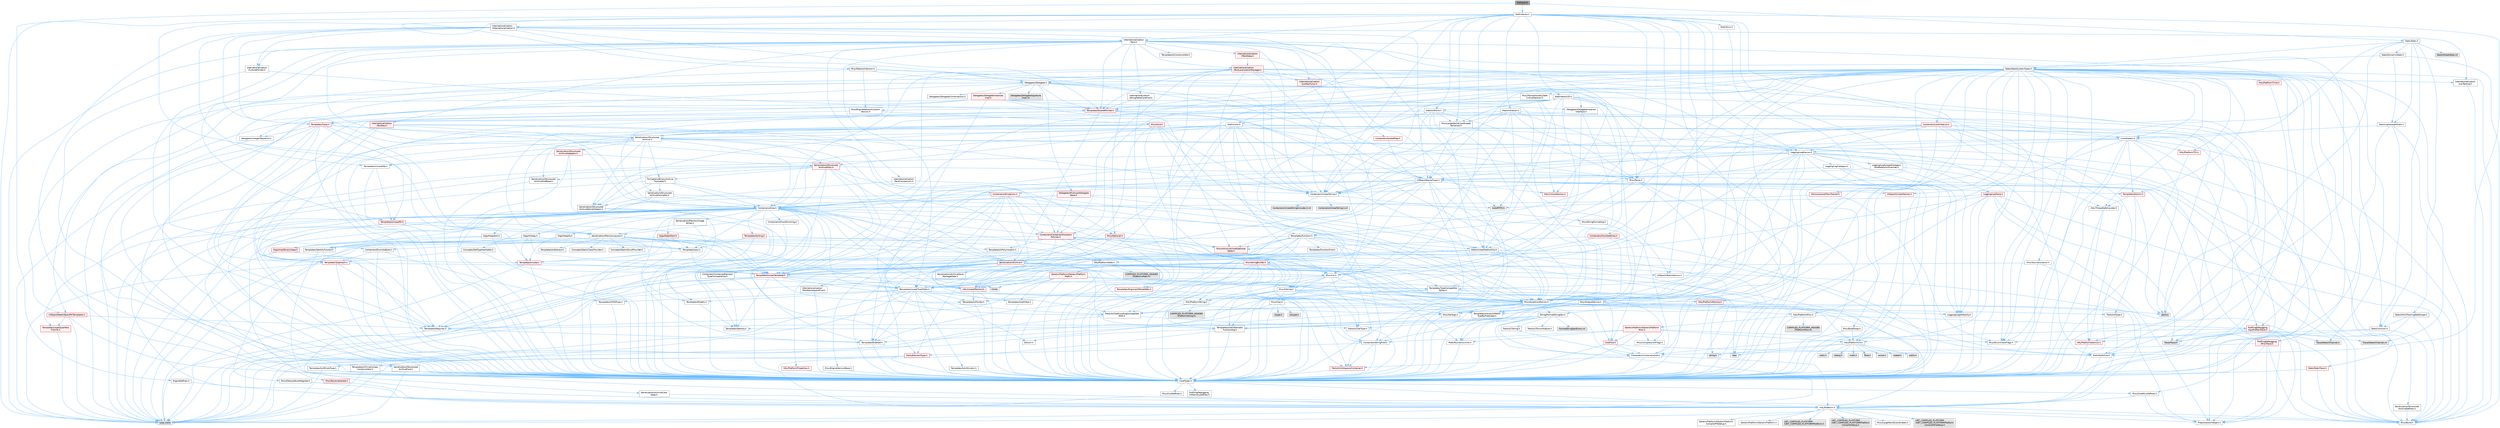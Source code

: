 digraph "Collision.h"
{
 // INTERACTIVE_SVG=YES
 // LATEX_PDF_SIZE
  bgcolor="transparent";
  edge [fontname=Helvetica,fontsize=10,labelfontname=Helvetica,labelfontsize=10];
  node [fontname=Helvetica,fontsize=10,shape=box,height=0.2,width=0.4];
  Node1 [id="Node000001",label="Collision.h",height=0.2,width=0.4,color="gray40", fillcolor="grey60", style="filled", fontcolor="black",tooltip=" "];
  Node1 -> Node2 [id="edge1_Node000001_Node000002",color="steelblue1",style="solid",tooltip=" "];
  Node2 [id="Node000002",label="Math/Vector.h",height=0.2,width=0.4,color="grey40", fillcolor="white", style="filled",URL="$d6/dbe/Vector_8h.html",tooltip=" "];
  Node2 -> Node3 [id="edge2_Node000002_Node000003",color="steelblue1",style="solid",tooltip=" "];
  Node3 [id="Node000003",label="CoreTypes.h",height=0.2,width=0.4,color="grey40", fillcolor="white", style="filled",URL="$dc/dec/CoreTypes_8h.html",tooltip=" "];
  Node3 -> Node4 [id="edge3_Node000003_Node000004",color="steelblue1",style="solid",tooltip=" "];
  Node4 [id="Node000004",label="HAL/Platform.h",height=0.2,width=0.4,color="grey40", fillcolor="white", style="filled",URL="$d9/dd0/Platform_8h.html",tooltip=" "];
  Node4 -> Node5 [id="edge4_Node000004_Node000005",color="steelblue1",style="solid",tooltip=" "];
  Node5 [id="Node000005",label="Misc/Build.h",height=0.2,width=0.4,color="grey40", fillcolor="white", style="filled",URL="$d3/dbb/Build_8h.html",tooltip=" "];
  Node4 -> Node6 [id="edge5_Node000004_Node000006",color="steelblue1",style="solid",tooltip=" "];
  Node6 [id="Node000006",label="Misc/LargeWorldCoordinates.h",height=0.2,width=0.4,color="grey40", fillcolor="white", style="filled",URL="$d2/dcb/LargeWorldCoordinates_8h.html",tooltip=" "];
  Node4 -> Node7 [id="edge6_Node000004_Node000007",color="steelblue1",style="solid",tooltip=" "];
  Node7 [id="Node000007",label="type_traits",height=0.2,width=0.4,color="grey60", fillcolor="#E0E0E0", style="filled",tooltip=" "];
  Node4 -> Node8 [id="edge7_Node000004_Node000008",color="steelblue1",style="solid",tooltip=" "];
  Node8 [id="Node000008",label="PreprocessorHelpers.h",height=0.2,width=0.4,color="grey40", fillcolor="white", style="filled",URL="$db/ddb/PreprocessorHelpers_8h.html",tooltip=" "];
  Node4 -> Node9 [id="edge8_Node000004_Node000009",color="steelblue1",style="solid",tooltip=" "];
  Node9 [id="Node000009",label="UBT_COMPILED_PLATFORM\l/UBT_COMPILED_PLATFORMPlatform\lCompilerPreSetup.h",height=0.2,width=0.4,color="grey60", fillcolor="#E0E0E0", style="filled",tooltip=" "];
  Node4 -> Node10 [id="edge9_Node000004_Node000010",color="steelblue1",style="solid",tooltip=" "];
  Node10 [id="Node000010",label="GenericPlatform/GenericPlatform\lCompilerPreSetup.h",height=0.2,width=0.4,color="grey40", fillcolor="white", style="filled",URL="$d9/dc8/GenericPlatformCompilerPreSetup_8h.html",tooltip=" "];
  Node4 -> Node11 [id="edge10_Node000004_Node000011",color="steelblue1",style="solid",tooltip=" "];
  Node11 [id="Node000011",label="GenericPlatform/GenericPlatform.h",height=0.2,width=0.4,color="grey40", fillcolor="white", style="filled",URL="$d6/d84/GenericPlatform_8h.html",tooltip=" "];
  Node4 -> Node12 [id="edge11_Node000004_Node000012",color="steelblue1",style="solid",tooltip=" "];
  Node12 [id="Node000012",label="UBT_COMPILED_PLATFORM\l/UBT_COMPILED_PLATFORMPlatform.h",height=0.2,width=0.4,color="grey60", fillcolor="#E0E0E0", style="filled",tooltip=" "];
  Node4 -> Node13 [id="edge12_Node000004_Node000013",color="steelblue1",style="solid",tooltip=" "];
  Node13 [id="Node000013",label="UBT_COMPILED_PLATFORM\l/UBT_COMPILED_PLATFORMPlatform\lCompilerSetup.h",height=0.2,width=0.4,color="grey60", fillcolor="#E0E0E0", style="filled",tooltip=" "];
  Node3 -> Node14 [id="edge13_Node000003_Node000014",color="steelblue1",style="solid",tooltip=" "];
  Node14 [id="Node000014",label="ProfilingDebugging\l/UMemoryDefines.h",height=0.2,width=0.4,color="grey40", fillcolor="white", style="filled",URL="$d2/da2/UMemoryDefines_8h.html",tooltip=" "];
  Node3 -> Node15 [id="edge14_Node000003_Node000015",color="steelblue1",style="solid",tooltip=" "];
  Node15 [id="Node000015",label="Misc/CoreMiscDefines.h",height=0.2,width=0.4,color="grey40", fillcolor="white", style="filled",URL="$da/d38/CoreMiscDefines_8h.html",tooltip=" "];
  Node15 -> Node4 [id="edge15_Node000015_Node000004",color="steelblue1",style="solid",tooltip=" "];
  Node15 -> Node8 [id="edge16_Node000015_Node000008",color="steelblue1",style="solid",tooltip=" "];
  Node3 -> Node16 [id="edge17_Node000003_Node000016",color="steelblue1",style="solid",tooltip=" "];
  Node16 [id="Node000016",label="Misc/CoreDefines.h",height=0.2,width=0.4,color="grey40", fillcolor="white", style="filled",URL="$d3/dd2/CoreDefines_8h.html",tooltip=" "];
  Node2 -> Node17 [id="edge18_Node000002_Node000017",color="steelblue1",style="solid",tooltip=" "];
  Node17 [id="Node000017",label="Misc/AssertionMacros.h",height=0.2,width=0.4,color="grey40", fillcolor="white", style="filled",URL="$d0/dfa/AssertionMacros_8h.html",tooltip=" "];
  Node17 -> Node3 [id="edge19_Node000017_Node000003",color="steelblue1",style="solid",tooltip=" "];
  Node17 -> Node4 [id="edge20_Node000017_Node000004",color="steelblue1",style="solid",tooltip=" "];
  Node17 -> Node18 [id="edge21_Node000017_Node000018",color="steelblue1",style="solid",tooltip=" "];
  Node18 [id="Node000018",label="HAL/PlatformMisc.h",height=0.2,width=0.4,color="grey40", fillcolor="white", style="filled",URL="$d0/df5/PlatformMisc_8h.html",tooltip=" "];
  Node18 -> Node3 [id="edge22_Node000018_Node000003",color="steelblue1",style="solid",tooltip=" "];
  Node18 -> Node19 [id="edge23_Node000018_Node000019",color="steelblue1",style="solid",tooltip=" "];
  Node19 [id="Node000019",label="GenericPlatform/GenericPlatform\lMisc.h",height=0.2,width=0.4,color="red", fillcolor="#FFF0F0", style="filled",URL="$db/d9a/GenericPlatformMisc_8h.html",tooltip=" "];
  Node19 -> Node20 [id="edge24_Node000019_Node000020",color="steelblue1",style="solid",tooltip=" "];
  Node20 [id="Node000020",label="Containers/StringFwd.h",height=0.2,width=0.4,color="grey40", fillcolor="white", style="filled",URL="$df/d37/StringFwd_8h.html",tooltip=" "];
  Node20 -> Node3 [id="edge25_Node000020_Node000003",color="steelblue1",style="solid",tooltip=" "];
  Node20 -> Node21 [id="edge26_Node000020_Node000021",color="steelblue1",style="solid",tooltip=" "];
  Node21 [id="Node000021",label="Traits/ElementType.h",height=0.2,width=0.4,color="red", fillcolor="#FFF0F0", style="filled",URL="$d5/d4f/ElementType_8h.html",tooltip=" "];
  Node21 -> Node4 [id="edge27_Node000021_Node000004",color="steelblue1",style="solid",tooltip=" "];
  Node21 -> Node7 [id="edge28_Node000021_Node000007",color="steelblue1",style="solid",tooltip=" "];
  Node20 -> Node23 [id="edge29_Node000020_Node000023",color="steelblue1",style="solid",tooltip=" "];
  Node23 [id="Node000023",label="Traits/IsContiguousContainer.h",height=0.2,width=0.4,color="red", fillcolor="#FFF0F0", style="filled",URL="$d5/d3c/IsContiguousContainer_8h.html",tooltip=" "];
  Node23 -> Node3 [id="edge30_Node000023_Node000003",color="steelblue1",style="solid",tooltip=" "];
  Node19 -> Node25 [id="edge31_Node000019_Node000025",color="steelblue1",style="solid",tooltip=" "];
  Node25 [id="Node000025",label="CoreFwd.h",height=0.2,width=0.4,color="red", fillcolor="#FFF0F0", style="filled",URL="$d1/d1e/CoreFwd_8h.html",tooltip=" "];
  Node25 -> Node3 [id="edge32_Node000025_Node000003",color="steelblue1",style="solid",tooltip=" "];
  Node25 -> Node26 [id="edge33_Node000025_Node000026",color="steelblue1",style="solid",tooltip=" "];
  Node26 [id="Node000026",label="Containers/ContainersFwd.h",height=0.2,width=0.4,color="grey40", fillcolor="white", style="filled",URL="$d4/d0a/ContainersFwd_8h.html",tooltip=" "];
  Node26 -> Node4 [id="edge34_Node000026_Node000004",color="steelblue1",style="solid",tooltip=" "];
  Node26 -> Node3 [id="edge35_Node000026_Node000003",color="steelblue1",style="solid",tooltip=" "];
  Node26 -> Node23 [id="edge36_Node000026_Node000023",color="steelblue1",style="solid",tooltip=" "];
  Node25 -> Node27 [id="edge37_Node000025_Node000027",color="steelblue1",style="solid",tooltip=" "];
  Node27 [id="Node000027",label="Math/MathFwd.h",height=0.2,width=0.4,color="grey40", fillcolor="white", style="filled",URL="$d2/d10/MathFwd_8h.html",tooltip=" "];
  Node27 -> Node4 [id="edge38_Node000027_Node000004",color="steelblue1",style="solid",tooltip=" "];
  Node19 -> Node3 [id="edge39_Node000019_Node000003",color="steelblue1",style="solid",tooltip=" "];
  Node19 -> Node30 [id="edge40_Node000019_Node000030",color="steelblue1",style="solid",tooltip=" "];
  Node30 [id="Node000030",label="HAL/PlatformCrt.h",height=0.2,width=0.4,color="grey40", fillcolor="white", style="filled",URL="$d8/d75/PlatformCrt_8h.html",tooltip=" "];
  Node30 -> Node31 [id="edge41_Node000030_Node000031",color="steelblue1",style="solid",tooltip=" "];
  Node31 [id="Node000031",label="new",height=0.2,width=0.4,color="grey60", fillcolor="#E0E0E0", style="filled",tooltip=" "];
  Node30 -> Node32 [id="edge42_Node000030_Node000032",color="steelblue1",style="solid",tooltip=" "];
  Node32 [id="Node000032",label="wchar.h",height=0.2,width=0.4,color="grey60", fillcolor="#E0E0E0", style="filled",tooltip=" "];
  Node30 -> Node33 [id="edge43_Node000030_Node000033",color="steelblue1",style="solid",tooltip=" "];
  Node33 [id="Node000033",label="stddef.h",height=0.2,width=0.4,color="grey60", fillcolor="#E0E0E0", style="filled",tooltip=" "];
  Node30 -> Node34 [id="edge44_Node000030_Node000034",color="steelblue1",style="solid",tooltip=" "];
  Node34 [id="Node000034",label="stdlib.h",height=0.2,width=0.4,color="grey60", fillcolor="#E0E0E0", style="filled",tooltip=" "];
  Node30 -> Node35 [id="edge45_Node000030_Node000035",color="steelblue1",style="solid",tooltip=" "];
  Node35 [id="Node000035",label="stdio.h",height=0.2,width=0.4,color="grey60", fillcolor="#E0E0E0", style="filled",tooltip=" "];
  Node30 -> Node36 [id="edge46_Node000030_Node000036",color="steelblue1",style="solid",tooltip=" "];
  Node36 [id="Node000036",label="stdarg.h",height=0.2,width=0.4,color="grey60", fillcolor="#E0E0E0", style="filled",tooltip=" "];
  Node30 -> Node37 [id="edge47_Node000030_Node000037",color="steelblue1",style="solid",tooltip=" "];
  Node37 [id="Node000037",label="math.h",height=0.2,width=0.4,color="grey60", fillcolor="#E0E0E0", style="filled",tooltip=" "];
  Node30 -> Node38 [id="edge48_Node000030_Node000038",color="steelblue1",style="solid",tooltip=" "];
  Node38 [id="Node000038",label="float.h",height=0.2,width=0.4,color="grey60", fillcolor="#E0E0E0", style="filled",tooltip=" "];
  Node30 -> Node39 [id="edge49_Node000030_Node000039",color="steelblue1",style="solid",tooltip=" "];
  Node39 [id="Node000039",label="string.h",height=0.2,width=0.4,color="grey60", fillcolor="#E0E0E0", style="filled",tooltip=" "];
  Node19 -> Node40 [id="edge50_Node000019_Node000040",color="steelblue1",style="solid",tooltip=" "];
  Node40 [id="Node000040",label="Math/NumericLimits.h",height=0.2,width=0.4,color="grey40", fillcolor="white", style="filled",URL="$df/d1b/NumericLimits_8h.html",tooltip=" "];
  Node40 -> Node3 [id="edge51_Node000040_Node000003",color="steelblue1",style="solid",tooltip=" "];
  Node19 -> Node41 [id="edge52_Node000019_Node000041",color="steelblue1",style="solid",tooltip=" "];
  Node41 [id="Node000041",label="Misc/CompressionFlags.h",height=0.2,width=0.4,color="grey40", fillcolor="white", style="filled",URL="$d9/d76/CompressionFlags_8h.html",tooltip=" "];
  Node19 -> Node42 [id="edge53_Node000019_Node000042",color="steelblue1",style="solid",tooltip=" "];
  Node42 [id="Node000042",label="Misc/EnumClassFlags.h",height=0.2,width=0.4,color="grey40", fillcolor="white", style="filled",URL="$d8/de7/EnumClassFlags_8h.html",tooltip=" "];
  Node18 -> Node45 [id="edge54_Node000018_Node000045",color="steelblue1",style="solid",tooltip=" "];
  Node45 [id="Node000045",label="COMPILED_PLATFORM_HEADER\l(PlatformMisc.h)",height=0.2,width=0.4,color="grey60", fillcolor="#E0E0E0", style="filled",tooltip=" "];
  Node18 -> Node46 [id="edge55_Node000018_Node000046",color="steelblue1",style="solid",tooltip=" "];
  Node46 [id="Node000046",label="ProfilingDebugging\l/CpuProfilerTrace.h",height=0.2,width=0.4,color="red", fillcolor="#FFF0F0", style="filled",URL="$da/dcb/CpuProfilerTrace_8h.html",tooltip=" "];
  Node46 -> Node3 [id="edge56_Node000046_Node000003",color="steelblue1",style="solid",tooltip=" "];
  Node46 -> Node26 [id="edge57_Node000046_Node000026",color="steelblue1",style="solid",tooltip=" "];
  Node46 -> Node47 [id="edge58_Node000046_Node000047",color="steelblue1",style="solid",tooltip=" "];
  Node47 [id="Node000047",label="HAL/PlatformAtomics.h",height=0.2,width=0.4,color="red", fillcolor="#FFF0F0", style="filled",URL="$d3/d36/PlatformAtomics_8h.html",tooltip=" "];
  Node47 -> Node3 [id="edge59_Node000047_Node000003",color="steelblue1",style="solid",tooltip=" "];
  Node46 -> Node8 [id="edge60_Node000046_Node000008",color="steelblue1",style="solid",tooltip=" "];
  Node46 -> Node5 [id="edge61_Node000046_Node000005",color="steelblue1",style="solid",tooltip=" "];
  Node46 -> Node51 [id="edge62_Node000046_Node000051",color="steelblue1",style="solid",tooltip=" "];
  Node51 [id="Node000051",label="Trace/Detail/Channel.h",height=0.2,width=0.4,color="grey60", fillcolor="#E0E0E0", style="filled",tooltip=" "];
  Node46 -> Node52 [id="edge63_Node000046_Node000052",color="steelblue1",style="solid",tooltip=" "];
  Node52 [id="Node000052",label="Trace/Detail/Channel.inl",height=0.2,width=0.4,color="grey60", fillcolor="#E0E0E0", style="filled",tooltip=" "];
  Node46 -> Node53 [id="edge64_Node000046_Node000053",color="steelblue1",style="solid",tooltip=" "];
  Node53 [id="Node000053",label="Trace/Trace.h",height=0.2,width=0.4,color="grey60", fillcolor="#E0E0E0", style="filled",tooltip=" "];
  Node17 -> Node8 [id="edge65_Node000017_Node000008",color="steelblue1",style="solid",tooltip=" "];
  Node17 -> Node54 [id="edge66_Node000017_Node000054",color="steelblue1",style="solid",tooltip=" "];
  Node54 [id="Node000054",label="Templates/EnableIf.h",height=0.2,width=0.4,color="grey40", fillcolor="white", style="filled",URL="$d7/d60/EnableIf_8h.html",tooltip=" "];
  Node54 -> Node3 [id="edge67_Node000054_Node000003",color="steelblue1",style="solid",tooltip=" "];
  Node17 -> Node55 [id="edge68_Node000017_Node000055",color="steelblue1",style="solid",tooltip=" "];
  Node55 [id="Node000055",label="Templates/IsArrayOrRefOf\lTypeByPredicate.h",height=0.2,width=0.4,color="grey40", fillcolor="white", style="filled",URL="$d6/da1/IsArrayOrRefOfTypeByPredicate_8h.html",tooltip=" "];
  Node55 -> Node3 [id="edge69_Node000055_Node000003",color="steelblue1",style="solid",tooltip=" "];
  Node17 -> Node56 [id="edge70_Node000017_Node000056",color="steelblue1",style="solid",tooltip=" "];
  Node56 [id="Node000056",label="Templates/IsValidVariadic\lFunctionArg.h",height=0.2,width=0.4,color="grey40", fillcolor="white", style="filled",URL="$d0/dc8/IsValidVariadicFunctionArg_8h.html",tooltip=" "];
  Node56 -> Node3 [id="edge71_Node000056_Node000003",color="steelblue1",style="solid",tooltip=" "];
  Node56 -> Node57 [id="edge72_Node000056_Node000057",color="steelblue1",style="solid",tooltip=" "];
  Node57 [id="Node000057",label="IsEnum.h",height=0.2,width=0.4,color="grey40", fillcolor="white", style="filled",URL="$d4/de5/IsEnum_8h.html",tooltip=" "];
  Node56 -> Node7 [id="edge73_Node000056_Node000007",color="steelblue1",style="solid",tooltip=" "];
  Node17 -> Node58 [id="edge74_Node000017_Node000058",color="steelblue1",style="solid",tooltip=" "];
  Node58 [id="Node000058",label="Traits/IsCharEncodingCompatible\lWith.h",height=0.2,width=0.4,color="grey40", fillcolor="white", style="filled",URL="$df/dd1/IsCharEncodingCompatibleWith_8h.html",tooltip=" "];
  Node58 -> Node7 [id="edge75_Node000058_Node000007",color="steelblue1",style="solid",tooltip=" "];
  Node58 -> Node59 [id="edge76_Node000058_Node000059",color="steelblue1",style="solid",tooltip=" "];
  Node59 [id="Node000059",label="Traits/IsCharType.h",height=0.2,width=0.4,color="grey40", fillcolor="white", style="filled",URL="$db/d51/IsCharType_8h.html",tooltip=" "];
  Node59 -> Node3 [id="edge77_Node000059_Node000003",color="steelblue1",style="solid",tooltip=" "];
  Node17 -> Node60 [id="edge78_Node000017_Node000060",color="steelblue1",style="solid",tooltip=" "];
  Node60 [id="Node000060",label="Misc/VarArgs.h",height=0.2,width=0.4,color="grey40", fillcolor="white", style="filled",URL="$d5/d6f/VarArgs_8h.html",tooltip=" "];
  Node60 -> Node3 [id="edge79_Node000060_Node000003",color="steelblue1",style="solid",tooltip=" "];
  Node17 -> Node61 [id="edge80_Node000017_Node000061",color="steelblue1",style="solid",tooltip=" "];
  Node61 [id="Node000061",label="String/FormatStringSan.h",height=0.2,width=0.4,color="grey40", fillcolor="white", style="filled",URL="$d3/d8b/FormatStringSan_8h.html",tooltip=" "];
  Node61 -> Node7 [id="edge81_Node000061_Node000007",color="steelblue1",style="solid",tooltip=" "];
  Node61 -> Node3 [id="edge82_Node000061_Node000003",color="steelblue1",style="solid",tooltip=" "];
  Node61 -> Node62 [id="edge83_Node000061_Node000062",color="steelblue1",style="solid",tooltip=" "];
  Node62 [id="Node000062",label="Templates/Requires.h",height=0.2,width=0.4,color="grey40", fillcolor="white", style="filled",URL="$dc/d96/Requires_8h.html",tooltip=" "];
  Node62 -> Node54 [id="edge84_Node000062_Node000054",color="steelblue1",style="solid",tooltip=" "];
  Node62 -> Node7 [id="edge85_Node000062_Node000007",color="steelblue1",style="solid",tooltip=" "];
  Node61 -> Node63 [id="edge86_Node000061_Node000063",color="steelblue1",style="solid",tooltip=" "];
  Node63 [id="Node000063",label="Templates/Identity.h",height=0.2,width=0.4,color="grey40", fillcolor="white", style="filled",URL="$d0/dd5/Identity_8h.html",tooltip=" "];
  Node61 -> Node56 [id="edge87_Node000061_Node000056",color="steelblue1",style="solid",tooltip=" "];
  Node61 -> Node59 [id="edge88_Node000061_Node000059",color="steelblue1",style="solid",tooltip=" "];
  Node61 -> Node64 [id="edge89_Node000061_Node000064",color="steelblue1",style="solid",tooltip=" "];
  Node64 [id="Node000064",label="Traits/IsTEnumAsByte.h",height=0.2,width=0.4,color="grey40", fillcolor="white", style="filled",URL="$d1/de6/IsTEnumAsByte_8h.html",tooltip=" "];
  Node61 -> Node65 [id="edge90_Node000061_Node000065",color="steelblue1",style="solid",tooltip=" "];
  Node65 [id="Node000065",label="Traits/IsTString.h",height=0.2,width=0.4,color="grey40", fillcolor="white", style="filled",URL="$d0/df8/IsTString_8h.html",tooltip=" "];
  Node65 -> Node26 [id="edge91_Node000065_Node000026",color="steelblue1",style="solid",tooltip=" "];
  Node61 -> Node26 [id="edge92_Node000061_Node000026",color="steelblue1",style="solid",tooltip=" "];
  Node61 -> Node66 [id="edge93_Node000061_Node000066",color="steelblue1",style="solid",tooltip=" "];
  Node66 [id="Node000066",label="FormatStringSanErrors.inl",height=0.2,width=0.4,color="grey60", fillcolor="#E0E0E0", style="filled",tooltip=" "];
  Node17 -> Node67 [id="edge94_Node000017_Node000067",color="steelblue1",style="solid",tooltip=" "];
  Node67 [id="Node000067",label="atomic",height=0.2,width=0.4,color="grey60", fillcolor="#E0E0E0", style="filled",tooltip=" "];
  Node2 -> Node27 [id="edge95_Node000002_Node000027",color="steelblue1",style="solid",tooltip=" "];
  Node2 -> Node40 [id="edge96_Node000002_Node000040",color="steelblue1",style="solid",tooltip=" "];
  Node2 -> Node68 [id="edge97_Node000002_Node000068",color="steelblue1",style="solid",tooltip=" "];
  Node68 [id="Node000068",label="Misc/Crc.h",height=0.2,width=0.4,color="grey40", fillcolor="white", style="filled",URL="$d4/dd2/Crc_8h.html",tooltip=" "];
  Node68 -> Node3 [id="edge98_Node000068_Node000003",color="steelblue1",style="solid",tooltip=" "];
  Node68 -> Node69 [id="edge99_Node000068_Node000069",color="steelblue1",style="solid",tooltip=" "];
  Node69 [id="Node000069",label="HAL/PlatformString.h",height=0.2,width=0.4,color="grey40", fillcolor="white", style="filled",URL="$db/db5/PlatformString_8h.html",tooltip=" "];
  Node69 -> Node3 [id="edge100_Node000069_Node000003",color="steelblue1",style="solid",tooltip=" "];
  Node69 -> Node70 [id="edge101_Node000069_Node000070",color="steelblue1",style="solid",tooltip=" "];
  Node70 [id="Node000070",label="COMPILED_PLATFORM_HEADER\l(PlatformString.h)",height=0.2,width=0.4,color="grey60", fillcolor="#E0E0E0", style="filled",tooltip=" "];
  Node68 -> Node17 [id="edge102_Node000068_Node000017",color="steelblue1",style="solid",tooltip=" "];
  Node68 -> Node71 [id="edge103_Node000068_Node000071",color="steelblue1",style="solid",tooltip=" "];
  Node71 [id="Node000071",label="Misc/CString.h",height=0.2,width=0.4,color="grey40", fillcolor="white", style="filled",URL="$d2/d49/CString_8h.html",tooltip=" "];
  Node71 -> Node3 [id="edge104_Node000071_Node000003",color="steelblue1",style="solid",tooltip=" "];
  Node71 -> Node30 [id="edge105_Node000071_Node000030",color="steelblue1",style="solid",tooltip=" "];
  Node71 -> Node69 [id="edge106_Node000071_Node000069",color="steelblue1",style="solid",tooltip=" "];
  Node71 -> Node17 [id="edge107_Node000071_Node000017",color="steelblue1",style="solid",tooltip=" "];
  Node71 -> Node72 [id="edge108_Node000071_Node000072",color="steelblue1",style="solid",tooltip=" "];
  Node72 [id="Node000072",label="Misc/Char.h",height=0.2,width=0.4,color="grey40", fillcolor="white", style="filled",URL="$d0/d58/Char_8h.html",tooltip=" "];
  Node72 -> Node3 [id="edge109_Node000072_Node000003",color="steelblue1",style="solid",tooltip=" "];
  Node72 -> Node73 [id="edge110_Node000072_Node000073",color="steelblue1",style="solid",tooltip=" "];
  Node73 [id="Node000073",label="Traits/IntType.h",height=0.2,width=0.4,color="grey40", fillcolor="white", style="filled",URL="$d7/deb/IntType_8h.html",tooltip=" "];
  Node73 -> Node4 [id="edge111_Node000073_Node000004",color="steelblue1",style="solid",tooltip=" "];
  Node72 -> Node74 [id="edge112_Node000072_Node000074",color="steelblue1",style="solid",tooltip=" "];
  Node74 [id="Node000074",label="ctype.h",height=0.2,width=0.4,color="grey60", fillcolor="#E0E0E0", style="filled",tooltip=" "];
  Node72 -> Node75 [id="edge113_Node000072_Node000075",color="steelblue1",style="solid",tooltip=" "];
  Node75 [id="Node000075",label="wctype.h",height=0.2,width=0.4,color="grey60", fillcolor="#E0E0E0", style="filled",tooltip=" "];
  Node72 -> Node7 [id="edge114_Node000072_Node000007",color="steelblue1",style="solid",tooltip=" "];
  Node71 -> Node60 [id="edge115_Node000071_Node000060",color="steelblue1",style="solid",tooltip=" "];
  Node71 -> Node55 [id="edge116_Node000071_Node000055",color="steelblue1",style="solid",tooltip=" "];
  Node71 -> Node56 [id="edge117_Node000071_Node000056",color="steelblue1",style="solid",tooltip=" "];
  Node71 -> Node58 [id="edge118_Node000071_Node000058",color="steelblue1",style="solid",tooltip=" "];
  Node68 -> Node72 [id="edge119_Node000068_Node000072",color="steelblue1",style="solid",tooltip=" "];
  Node68 -> Node76 [id="edge120_Node000068_Node000076",color="steelblue1",style="solid",tooltip=" "];
  Node76 [id="Node000076",label="Templates/UnrealTypeTraits.h",height=0.2,width=0.4,color="grey40", fillcolor="white", style="filled",URL="$d2/d2d/UnrealTypeTraits_8h.html",tooltip=" "];
  Node76 -> Node3 [id="edge121_Node000076_Node000003",color="steelblue1",style="solid",tooltip=" "];
  Node76 -> Node77 [id="edge122_Node000076_Node000077",color="steelblue1",style="solid",tooltip=" "];
  Node77 [id="Node000077",label="Templates/IsPointer.h",height=0.2,width=0.4,color="grey40", fillcolor="white", style="filled",URL="$d7/d05/IsPointer_8h.html",tooltip=" "];
  Node77 -> Node3 [id="edge123_Node000077_Node000003",color="steelblue1",style="solid",tooltip=" "];
  Node76 -> Node17 [id="edge124_Node000076_Node000017",color="steelblue1",style="solid",tooltip=" "];
  Node76 -> Node78 [id="edge125_Node000076_Node000078",color="steelblue1",style="solid",tooltip=" "];
  Node78 [id="Node000078",label="Templates/AndOrNot.h",height=0.2,width=0.4,color="grey40", fillcolor="white", style="filled",URL="$db/d0a/AndOrNot_8h.html",tooltip=" "];
  Node78 -> Node3 [id="edge126_Node000078_Node000003",color="steelblue1",style="solid",tooltip=" "];
  Node76 -> Node54 [id="edge127_Node000076_Node000054",color="steelblue1",style="solid",tooltip=" "];
  Node76 -> Node79 [id="edge128_Node000076_Node000079",color="steelblue1",style="solid",tooltip=" "];
  Node79 [id="Node000079",label="Templates/IsArithmetic.h",height=0.2,width=0.4,color="grey40", fillcolor="white", style="filled",URL="$d2/d5d/IsArithmetic_8h.html",tooltip=" "];
  Node79 -> Node3 [id="edge129_Node000079_Node000003",color="steelblue1",style="solid",tooltip=" "];
  Node76 -> Node57 [id="edge130_Node000076_Node000057",color="steelblue1",style="solid",tooltip=" "];
  Node76 -> Node80 [id="edge131_Node000076_Node000080",color="steelblue1",style="solid",tooltip=" "];
  Node80 [id="Node000080",label="Templates/Models.h",height=0.2,width=0.4,color="grey40", fillcolor="white", style="filled",URL="$d3/d0c/Models_8h.html",tooltip=" "];
  Node80 -> Node63 [id="edge132_Node000080_Node000063",color="steelblue1",style="solid",tooltip=" "];
  Node76 -> Node81 [id="edge133_Node000076_Node000081",color="steelblue1",style="solid",tooltip=" "];
  Node81 [id="Node000081",label="Templates/IsPODType.h",height=0.2,width=0.4,color="grey40", fillcolor="white", style="filled",URL="$d7/db1/IsPODType_8h.html",tooltip=" "];
  Node81 -> Node3 [id="edge134_Node000081_Node000003",color="steelblue1",style="solid",tooltip=" "];
  Node76 -> Node82 [id="edge135_Node000076_Node000082",color="steelblue1",style="solid",tooltip=" "];
  Node82 [id="Node000082",label="Templates/IsUECoreType.h",height=0.2,width=0.4,color="grey40", fillcolor="white", style="filled",URL="$d1/db8/IsUECoreType_8h.html",tooltip=" "];
  Node82 -> Node3 [id="edge136_Node000082_Node000003",color="steelblue1",style="solid",tooltip=" "];
  Node82 -> Node7 [id="edge137_Node000082_Node000007",color="steelblue1",style="solid",tooltip=" "];
  Node76 -> Node83 [id="edge138_Node000076_Node000083",color="steelblue1",style="solid",tooltip=" "];
  Node83 [id="Node000083",label="Templates/IsTriviallyCopy\lConstructible.h",height=0.2,width=0.4,color="grey40", fillcolor="white", style="filled",URL="$d3/d78/IsTriviallyCopyConstructible_8h.html",tooltip=" "];
  Node83 -> Node3 [id="edge139_Node000083_Node000003",color="steelblue1",style="solid",tooltip=" "];
  Node83 -> Node7 [id="edge140_Node000083_Node000007",color="steelblue1",style="solid",tooltip=" "];
  Node68 -> Node59 [id="edge141_Node000068_Node000059",color="steelblue1",style="solid",tooltip=" "];
  Node2 -> Node84 [id="edge142_Node000002_Node000084",color="steelblue1",style="solid",tooltip=" "];
  Node84 [id="Node000084",label="Math/UnrealMathUtility.h",height=0.2,width=0.4,color="grey40", fillcolor="white", style="filled",URL="$db/db8/UnrealMathUtility_8h.html",tooltip=" "];
  Node84 -> Node3 [id="edge143_Node000084_Node000003",color="steelblue1",style="solid",tooltip=" "];
  Node84 -> Node17 [id="edge144_Node000084_Node000017",color="steelblue1",style="solid",tooltip=" "];
  Node84 -> Node85 [id="edge145_Node000084_Node000085",color="steelblue1",style="solid",tooltip=" "];
  Node85 [id="Node000085",label="HAL/PlatformMath.h",height=0.2,width=0.4,color="grey40", fillcolor="white", style="filled",URL="$dc/d53/PlatformMath_8h.html",tooltip=" "];
  Node85 -> Node3 [id="edge146_Node000085_Node000003",color="steelblue1",style="solid",tooltip=" "];
  Node85 -> Node86 [id="edge147_Node000085_Node000086",color="steelblue1",style="solid",tooltip=" "];
  Node86 [id="Node000086",label="GenericPlatform/GenericPlatform\lMath.h",height=0.2,width=0.4,color="red", fillcolor="#FFF0F0", style="filled",URL="$d5/d79/GenericPlatformMath_8h.html",tooltip=" "];
  Node86 -> Node3 [id="edge148_Node000086_Node000003",color="steelblue1",style="solid",tooltip=" "];
  Node86 -> Node26 [id="edge149_Node000086_Node000026",color="steelblue1",style="solid",tooltip=" "];
  Node86 -> Node30 [id="edge150_Node000086_Node000030",color="steelblue1",style="solid",tooltip=" "];
  Node86 -> Node78 [id="edge151_Node000086_Node000078",color="steelblue1",style="solid",tooltip=" "];
  Node86 -> Node76 [id="edge152_Node000086_Node000076",color="steelblue1",style="solid",tooltip=" "];
  Node86 -> Node62 [id="edge153_Node000086_Node000062",color="steelblue1",style="solid",tooltip=" "];
  Node86 -> Node93 [id="edge154_Node000086_Node000093",color="steelblue1",style="solid",tooltip=" "];
  Node93 [id="Node000093",label="Templates/TypeCompatible\lBytes.h",height=0.2,width=0.4,color="grey40", fillcolor="white", style="filled",URL="$df/d0a/TypeCompatibleBytes_8h.html",tooltip=" "];
  Node93 -> Node3 [id="edge155_Node000093_Node000003",color="steelblue1",style="solid",tooltip=" "];
  Node93 -> Node39 [id="edge156_Node000093_Node000039",color="steelblue1",style="solid",tooltip=" "];
  Node93 -> Node31 [id="edge157_Node000093_Node000031",color="steelblue1",style="solid",tooltip=" "];
  Node93 -> Node7 [id="edge158_Node000093_Node000007",color="steelblue1",style="solid",tooltip=" "];
  Node86 -> Node94 [id="edge159_Node000086_Node000094",color="steelblue1",style="solid",tooltip=" "];
  Node94 [id="Node000094",label="limits",height=0.2,width=0.4,color="grey60", fillcolor="#E0E0E0", style="filled",tooltip=" "];
  Node86 -> Node7 [id="edge160_Node000086_Node000007",color="steelblue1",style="solid",tooltip=" "];
  Node85 -> Node95 [id="edge161_Node000085_Node000095",color="steelblue1",style="solid",tooltip=" "];
  Node95 [id="Node000095",label="COMPILED_PLATFORM_HEADER\l(PlatformMath.h)",height=0.2,width=0.4,color="grey60", fillcolor="#E0E0E0", style="filled",tooltip=" "];
  Node84 -> Node27 [id="edge162_Node000084_Node000027",color="steelblue1",style="solid",tooltip=" "];
  Node84 -> Node63 [id="edge163_Node000084_Node000063",color="steelblue1",style="solid",tooltip=" "];
  Node84 -> Node62 [id="edge164_Node000084_Node000062",color="steelblue1",style="solid",tooltip=" "];
  Node2 -> Node96 [id="edge165_Node000002_Node000096",color="steelblue1",style="solid",tooltip=" "];
  Node96 [id="Node000096",label="Containers/UnrealString.h",height=0.2,width=0.4,color="grey40", fillcolor="white", style="filled",URL="$d5/dba/UnrealString_8h.html",tooltip=" "];
  Node96 -> Node97 [id="edge166_Node000096_Node000097",color="steelblue1",style="solid",tooltip=" "];
  Node97 [id="Node000097",label="Containers/UnrealStringIncludes.h.inl",height=0.2,width=0.4,color="grey60", fillcolor="#E0E0E0", style="filled",tooltip=" "];
  Node96 -> Node98 [id="edge167_Node000096_Node000098",color="steelblue1",style="solid",tooltip=" "];
  Node98 [id="Node000098",label="Containers/UnrealString.h.inl",height=0.2,width=0.4,color="grey60", fillcolor="#E0E0E0", style="filled",tooltip=" "];
  Node96 -> Node99 [id="edge168_Node000096_Node000099",color="steelblue1",style="solid",tooltip=" "];
  Node99 [id="Node000099",label="Misc/StringFormatArg.h",height=0.2,width=0.4,color="grey40", fillcolor="white", style="filled",URL="$d2/d16/StringFormatArg_8h.html",tooltip=" "];
  Node99 -> Node26 [id="edge169_Node000099_Node000026",color="steelblue1",style="solid",tooltip=" "];
  Node2 -> Node100 [id="edge170_Node000002_Node000100",color="steelblue1",style="solid",tooltip=" "];
  Node100 [id="Node000100",label="Misc/Parse.h",height=0.2,width=0.4,color="grey40", fillcolor="white", style="filled",URL="$dc/d71/Parse_8h.html",tooltip=" "];
  Node100 -> Node20 [id="edge171_Node000100_Node000020",color="steelblue1",style="solid",tooltip=" "];
  Node100 -> Node96 [id="edge172_Node000100_Node000096",color="steelblue1",style="solid",tooltip=" "];
  Node100 -> Node3 [id="edge173_Node000100_Node000003",color="steelblue1",style="solid",tooltip=" "];
  Node100 -> Node30 [id="edge174_Node000100_Node000030",color="steelblue1",style="solid",tooltip=" "];
  Node100 -> Node5 [id="edge175_Node000100_Node000005",color="steelblue1",style="solid",tooltip=" "];
  Node100 -> Node42 [id="edge176_Node000100_Node000042",color="steelblue1",style="solid",tooltip=" "];
  Node100 -> Node101 [id="edge177_Node000100_Node000101",color="steelblue1",style="solid",tooltip=" "];
  Node101 [id="Node000101",label="Templates/Function.h",height=0.2,width=0.4,color="grey40", fillcolor="white", style="filled",URL="$df/df5/Function_8h.html",tooltip=" "];
  Node101 -> Node3 [id="edge178_Node000101_Node000003",color="steelblue1",style="solid",tooltip=" "];
  Node101 -> Node17 [id="edge179_Node000101_Node000017",color="steelblue1",style="solid",tooltip=" "];
  Node101 -> Node102 [id="edge180_Node000101_Node000102",color="steelblue1",style="solid",tooltip=" "];
  Node102 [id="Node000102",label="Misc/IntrusiveUnsetOptional\lState.h",height=0.2,width=0.4,color="red", fillcolor="#FFF0F0", style="filled",URL="$d2/d0a/IntrusiveUnsetOptionalState_8h.html",tooltip=" "];
  Node101 -> Node104 [id="edge181_Node000101_Node000104",color="steelblue1",style="solid",tooltip=" "];
  Node104 [id="Node000104",label="HAL/UnrealMemory.h",height=0.2,width=0.4,color="red", fillcolor="#FFF0F0", style="filled",URL="$d9/d96/UnrealMemory_8h.html",tooltip=" "];
  Node104 -> Node3 [id="edge182_Node000104_Node000003",color="steelblue1",style="solid",tooltip=" "];
  Node104 -> Node115 [id="edge183_Node000104_Node000115",color="steelblue1",style="solid",tooltip=" "];
  Node115 [id="Node000115",label="HAL/PlatformMemory.h",height=0.2,width=0.4,color="red", fillcolor="#FFF0F0", style="filled",URL="$de/d68/PlatformMemory_8h.html",tooltip=" "];
  Node115 -> Node3 [id="edge184_Node000115_Node000003",color="steelblue1",style="solid",tooltip=" "];
  Node104 -> Node77 [id="edge185_Node000104_Node000077",color="steelblue1",style="solid",tooltip=" "];
  Node101 -> Node118 [id="edge186_Node000101_Node000118",color="steelblue1",style="solid",tooltip=" "];
  Node118 [id="Node000118",label="Templates/FunctionFwd.h",height=0.2,width=0.4,color="grey40", fillcolor="white", style="filled",URL="$d6/d54/FunctionFwd_8h.html",tooltip=" "];
  Node101 -> Node76 [id="edge187_Node000101_Node000076",color="steelblue1",style="solid",tooltip=" "];
  Node101 -> Node119 [id="edge188_Node000101_Node000119",color="steelblue1",style="solid",tooltip=" "];
  Node119 [id="Node000119",label="Templates/Invoke.h",height=0.2,width=0.4,color="red", fillcolor="#FFF0F0", style="filled",URL="$d7/deb/Invoke_8h.html",tooltip=" "];
  Node119 -> Node3 [id="edge189_Node000119_Node000003",color="steelblue1",style="solid",tooltip=" "];
  Node119 -> Node121 [id="edge190_Node000119_Node000121",color="steelblue1",style="solid",tooltip=" "];
  Node121 [id="Node000121",label="Templates/UnrealTemplate.h",height=0.2,width=0.4,color="red", fillcolor="#FFF0F0", style="filled",URL="$d4/d24/UnrealTemplate_8h.html",tooltip=" "];
  Node121 -> Node3 [id="edge191_Node000121_Node000003",color="steelblue1",style="solid",tooltip=" "];
  Node121 -> Node77 [id="edge192_Node000121_Node000077",color="steelblue1",style="solid",tooltip=" "];
  Node121 -> Node104 [id="edge193_Node000121_Node000104",color="steelblue1",style="solid",tooltip=" "];
  Node121 -> Node76 [id="edge194_Node000121_Node000076",color="steelblue1",style="solid",tooltip=" "];
  Node121 -> Node62 [id="edge195_Node000121_Node000062",color="steelblue1",style="solid",tooltip=" "];
  Node121 -> Node93 [id="edge196_Node000121_Node000093",color="steelblue1",style="solid",tooltip=" "];
  Node121 -> Node63 [id="edge197_Node000121_Node000063",color="steelblue1",style="solid",tooltip=" "];
  Node121 -> Node23 [id="edge198_Node000121_Node000023",color="steelblue1",style="solid",tooltip=" "];
  Node121 -> Node7 [id="edge199_Node000121_Node000007",color="steelblue1",style="solid",tooltip=" "];
  Node119 -> Node7 [id="edge200_Node000119_Node000007",color="steelblue1",style="solid",tooltip=" "];
  Node101 -> Node121 [id="edge201_Node000101_Node000121",color="steelblue1",style="solid",tooltip=" "];
  Node101 -> Node62 [id="edge202_Node000101_Node000062",color="steelblue1",style="solid",tooltip=" "];
  Node101 -> Node84 [id="edge203_Node000101_Node000084",color="steelblue1",style="solid",tooltip=" "];
  Node101 -> Node31 [id="edge204_Node000101_Node000031",color="steelblue1",style="solid",tooltip=" "];
  Node101 -> Node7 [id="edge205_Node000101_Node000007",color="steelblue1",style="solid",tooltip=" "];
  Node2 -> Node125 [id="edge206_Node000002_Node000125",color="steelblue1",style="solid",tooltip=" "];
  Node125 [id="Node000125",label="Misc/LargeWorldCoordinates\lSerializer.h",height=0.2,width=0.4,color="grey40", fillcolor="white", style="filled",URL="$d7/df9/LargeWorldCoordinatesSerializer_8h.html",tooltip=" "];
  Node125 -> Node126 [id="edge207_Node000125_Node000126",color="steelblue1",style="solid",tooltip=" "];
  Node126 [id="Node000126",label="UObject/NameTypes.h",height=0.2,width=0.4,color="grey40", fillcolor="white", style="filled",URL="$d6/d35/NameTypes_8h.html",tooltip=" "];
  Node126 -> Node3 [id="edge208_Node000126_Node000003",color="steelblue1",style="solid",tooltip=" "];
  Node126 -> Node17 [id="edge209_Node000126_Node000017",color="steelblue1",style="solid",tooltip=" "];
  Node126 -> Node104 [id="edge210_Node000126_Node000104",color="steelblue1",style="solid",tooltip=" "];
  Node126 -> Node76 [id="edge211_Node000126_Node000076",color="steelblue1",style="solid",tooltip=" "];
  Node126 -> Node121 [id="edge212_Node000126_Node000121",color="steelblue1",style="solid",tooltip=" "];
  Node126 -> Node96 [id="edge213_Node000126_Node000096",color="steelblue1",style="solid",tooltip=" "];
  Node126 -> Node127 [id="edge214_Node000126_Node000127",color="steelblue1",style="solid",tooltip=" "];
  Node127 [id="Node000127",label="HAL/CriticalSection.h",height=0.2,width=0.4,color="red", fillcolor="#FFF0F0", style="filled",URL="$d6/d90/CriticalSection_8h.html",tooltip=" "];
  Node126 -> Node130 [id="edge215_Node000126_Node000130",color="steelblue1",style="solid",tooltip=" "];
  Node130 [id="Node000130",label="Containers/StringConv.h",height=0.2,width=0.4,color="red", fillcolor="#FFF0F0", style="filled",URL="$d3/ddf/StringConv_8h.html",tooltip=" "];
  Node130 -> Node3 [id="edge216_Node000130_Node000003",color="steelblue1",style="solid",tooltip=" "];
  Node130 -> Node17 [id="edge217_Node000130_Node000017",color="steelblue1",style="solid",tooltip=" "];
  Node130 -> Node131 [id="edge218_Node000130_Node000131",color="steelblue1",style="solid",tooltip=" "];
  Node131 [id="Node000131",label="Containers/ContainerAllocation\lPolicies.h",height=0.2,width=0.4,color="red", fillcolor="#FFF0F0", style="filled",URL="$d7/dff/ContainerAllocationPolicies_8h.html",tooltip=" "];
  Node131 -> Node3 [id="edge219_Node000131_Node000003",color="steelblue1",style="solid",tooltip=" "];
  Node131 -> Node131 [id="edge220_Node000131_Node000131",color="steelblue1",style="solid",tooltip=" "];
  Node131 -> Node85 [id="edge221_Node000131_Node000085",color="steelblue1",style="solid",tooltip=" "];
  Node131 -> Node104 [id="edge222_Node000131_Node000104",color="steelblue1",style="solid",tooltip=" "];
  Node131 -> Node40 [id="edge223_Node000131_Node000040",color="steelblue1",style="solid",tooltip=" "];
  Node131 -> Node17 [id="edge224_Node000131_Node000017",color="steelblue1",style="solid",tooltip=" "];
  Node131 -> Node133 [id="edge225_Node000131_Node000133",color="steelblue1",style="solid",tooltip=" "];
  Node133 [id="Node000133",label="Templates/IsPolymorphic.h",height=0.2,width=0.4,color="grey40", fillcolor="white", style="filled",URL="$dc/d20/IsPolymorphic_8h.html",tooltip=" "];
  Node131 -> Node93 [id="edge226_Node000131_Node000093",color="steelblue1",style="solid",tooltip=" "];
  Node131 -> Node7 [id="edge227_Node000131_Node000007",color="steelblue1",style="solid",tooltip=" "];
  Node130 -> Node135 [id="edge228_Node000130_Node000135",color="steelblue1",style="solid",tooltip=" "];
  Node135 [id="Node000135",label="Containers/Array.h",height=0.2,width=0.4,color="grey40", fillcolor="white", style="filled",URL="$df/dd0/Array_8h.html",tooltip=" "];
  Node135 -> Node3 [id="edge229_Node000135_Node000003",color="steelblue1",style="solid",tooltip=" "];
  Node135 -> Node17 [id="edge230_Node000135_Node000017",color="steelblue1",style="solid",tooltip=" "];
  Node135 -> Node102 [id="edge231_Node000135_Node000102",color="steelblue1",style="solid",tooltip=" "];
  Node135 -> Node136 [id="edge232_Node000135_Node000136",color="steelblue1",style="solid",tooltip=" "];
  Node136 [id="Node000136",label="Misc/ReverseIterate.h",height=0.2,width=0.4,color="red", fillcolor="#FFF0F0", style="filled",URL="$db/de3/ReverseIterate_8h.html",tooltip=" "];
  Node136 -> Node4 [id="edge233_Node000136_Node000004",color="steelblue1",style="solid",tooltip=" "];
  Node135 -> Node104 [id="edge234_Node000135_Node000104",color="steelblue1",style="solid",tooltip=" "];
  Node135 -> Node76 [id="edge235_Node000135_Node000076",color="steelblue1",style="solid",tooltip=" "];
  Node135 -> Node121 [id="edge236_Node000135_Node000121",color="steelblue1",style="solid",tooltip=" "];
  Node135 -> Node138 [id="edge237_Node000135_Node000138",color="steelblue1",style="solid",tooltip=" "];
  Node138 [id="Node000138",label="Containers/AllowShrinking.h",height=0.2,width=0.4,color="grey40", fillcolor="white", style="filled",URL="$d7/d1a/AllowShrinking_8h.html",tooltip=" "];
  Node138 -> Node3 [id="edge238_Node000138_Node000003",color="steelblue1",style="solid",tooltip=" "];
  Node135 -> Node131 [id="edge239_Node000135_Node000131",color="steelblue1",style="solid",tooltip=" "];
  Node135 -> Node139 [id="edge240_Node000135_Node000139",color="steelblue1",style="solid",tooltip=" "];
  Node139 [id="Node000139",label="Containers/ContainerElement\lTypeCompatibility.h",height=0.2,width=0.4,color="grey40", fillcolor="white", style="filled",URL="$df/ddf/ContainerElementTypeCompatibility_8h.html",tooltip=" "];
  Node139 -> Node3 [id="edge241_Node000139_Node000003",color="steelblue1",style="solid",tooltip=" "];
  Node139 -> Node76 [id="edge242_Node000139_Node000076",color="steelblue1",style="solid",tooltip=" "];
  Node135 -> Node140 [id="edge243_Node000135_Node000140",color="steelblue1",style="solid",tooltip=" "];
  Node140 [id="Node000140",label="Serialization/Archive.h",height=0.2,width=0.4,color="red", fillcolor="#FFF0F0", style="filled",URL="$d7/d3b/Archive_8h.html",tooltip=" "];
  Node140 -> Node25 [id="edge244_Node000140_Node000025",color="steelblue1",style="solid",tooltip=" "];
  Node140 -> Node3 [id="edge245_Node000140_Node000003",color="steelblue1",style="solid",tooltip=" "];
  Node140 -> Node141 [id="edge246_Node000140_Node000141",color="steelblue1",style="solid",tooltip=" "];
  Node141 [id="Node000141",label="HAL/PlatformProperties.h",height=0.2,width=0.4,color="red", fillcolor="#FFF0F0", style="filled",URL="$d9/db0/PlatformProperties_8h.html",tooltip=" "];
  Node141 -> Node3 [id="edge247_Node000141_Node000003",color="steelblue1",style="solid",tooltip=" "];
  Node140 -> Node144 [id="edge248_Node000140_Node000144",color="steelblue1",style="solid",tooltip=" "];
  Node144 [id="Node000144",label="Internationalization\l/TextNamespaceFwd.h",height=0.2,width=0.4,color="grey40", fillcolor="white", style="filled",URL="$d8/d97/TextNamespaceFwd_8h.html",tooltip=" "];
  Node144 -> Node3 [id="edge249_Node000144_Node000003",color="steelblue1",style="solid",tooltip=" "];
  Node140 -> Node27 [id="edge250_Node000140_Node000027",color="steelblue1",style="solid",tooltip=" "];
  Node140 -> Node17 [id="edge251_Node000140_Node000017",color="steelblue1",style="solid",tooltip=" "];
  Node140 -> Node5 [id="edge252_Node000140_Node000005",color="steelblue1",style="solid",tooltip=" "];
  Node140 -> Node41 [id="edge253_Node000140_Node000041",color="steelblue1",style="solid",tooltip=" "];
  Node140 -> Node145 [id="edge254_Node000140_Node000145",color="steelblue1",style="solid",tooltip=" "];
  Node145 [id="Node000145",label="Misc/EngineVersionBase.h",height=0.2,width=0.4,color="grey40", fillcolor="white", style="filled",URL="$d5/d2b/EngineVersionBase_8h.html",tooltip=" "];
  Node145 -> Node3 [id="edge255_Node000145_Node000003",color="steelblue1",style="solid",tooltip=" "];
  Node140 -> Node60 [id="edge256_Node000140_Node000060",color="steelblue1",style="solid",tooltip=" "];
  Node140 -> Node146 [id="edge257_Node000140_Node000146",color="steelblue1",style="solid",tooltip=" "];
  Node146 [id="Node000146",label="Serialization/ArchiveCook\lData.h",height=0.2,width=0.4,color="grey40", fillcolor="white", style="filled",URL="$dc/db6/ArchiveCookData_8h.html",tooltip=" "];
  Node146 -> Node4 [id="edge258_Node000146_Node000004",color="steelblue1",style="solid",tooltip=" "];
  Node140 -> Node147 [id="edge259_Node000140_Node000147",color="steelblue1",style="solid",tooltip=" "];
  Node147 [id="Node000147",label="Serialization/ArchiveSave\lPackageData.h",height=0.2,width=0.4,color="grey40", fillcolor="white", style="filled",URL="$d1/d37/ArchiveSavePackageData_8h.html",tooltip=" "];
  Node140 -> Node54 [id="edge260_Node000140_Node000054",color="steelblue1",style="solid",tooltip=" "];
  Node140 -> Node55 [id="edge261_Node000140_Node000055",color="steelblue1",style="solid",tooltip=" "];
  Node140 -> Node56 [id="edge262_Node000140_Node000056",color="steelblue1",style="solid",tooltip=" "];
  Node140 -> Node121 [id="edge263_Node000140_Node000121",color="steelblue1",style="solid",tooltip=" "];
  Node140 -> Node58 [id="edge264_Node000140_Node000058",color="steelblue1",style="solid",tooltip=" "];
  Node140 -> Node149 [id="edge265_Node000140_Node000149",color="steelblue1",style="solid",tooltip=" "];
  Node149 [id="Node000149",label="UObject/ObjectVersion.h",height=0.2,width=0.4,color="grey40", fillcolor="white", style="filled",URL="$da/d63/ObjectVersion_8h.html",tooltip=" "];
  Node149 -> Node3 [id="edge266_Node000149_Node000003",color="steelblue1",style="solid",tooltip=" "];
  Node135 -> Node150 [id="edge267_Node000135_Node000150",color="steelblue1",style="solid",tooltip=" "];
  Node150 [id="Node000150",label="Serialization/MemoryImage\lWriter.h",height=0.2,width=0.4,color="grey40", fillcolor="white", style="filled",URL="$d0/d08/MemoryImageWriter_8h.html",tooltip=" "];
  Node150 -> Node3 [id="edge268_Node000150_Node000003",color="steelblue1",style="solid",tooltip=" "];
  Node150 -> Node151 [id="edge269_Node000150_Node000151",color="steelblue1",style="solid",tooltip=" "];
  Node151 [id="Node000151",label="Serialization/MemoryLayout.h",height=0.2,width=0.4,color="grey40", fillcolor="white", style="filled",URL="$d7/d66/MemoryLayout_8h.html",tooltip=" "];
  Node151 -> Node152 [id="edge270_Node000151_Node000152",color="steelblue1",style="solid",tooltip=" "];
  Node152 [id="Node000152",label="Concepts/StaticClassProvider.h",height=0.2,width=0.4,color="grey40", fillcolor="white", style="filled",URL="$dd/d83/StaticClassProvider_8h.html",tooltip=" "];
  Node151 -> Node153 [id="edge271_Node000151_Node000153",color="steelblue1",style="solid",tooltip=" "];
  Node153 [id="Node000153",label="Concepts/StaticStructProvider.h",height=0.2,width=0.4,color="grey40", fillcolor="white", style="filled",URL="$d5/d77/StaticStructProvider_8h.html",tooltip=" "];
  Node151 -> Node154 [id="edge272_Node000151_Node000154",color="steelblue1",style="solid",tooltip=" "];
  Node154 [id="Node000154",label="Containers/EnumAsByte.h",height=0.2,width=0.4,color="grey40", fillcolor="white", style="filled",URL="$d6/d9a/EnumAsByte_8h.html",tooltip=" "];
  Node154 -> Node3 [id="edge273_Node000154_Node000003",color="steelblue1",style="solid",tooltip=" "];
  Node154 -> Node81 [id="edge274_Node000154_Node000081",color="steelblue1",style="solid",tooltip=" "];
  Node154 -> Node155 [id="edge275_Node000154_Node000155",color="steelblue1",style="solid",tooltip=" "];
  Node155 [id="Node000155",label="Templates/TypeHash.h",height=0.2,width=0.4,color="red", fillcolor="#FFF0F0", style="filled",URL="$d1/d62/TypeHash_8h.html",tooltip=" "];
  Node155 -> Node3 [id="edge276_Node000155_Node000003",color="steelblue1",style="solid",tooltip=" "];
  Node155 -> Node62 [id="edge277_Node000155_Node000062",color="steelblue1",style="solid",tooltip=" "];
  Node155 -> Node68 [id="edge278_Node000155_Node000068",color="steelblue1",style="solid",tooltip=" "];
  Node155 -> Node7 [id="edge279_Node000155_Node000007",color="steelblue1",style="solid",tooltip=" "];
  Node151 -> Node20 [id="edge280_Node000151_Node000020",color="steelblue1",style="solid",tooltip=" "];
  Node151 -> Node104 [id="edge281_Node000151_Node000104",color="steelblue1",style="solid",tooltip=" "];
  Node151 -> Node157 [id="edge282_Node000151_Node000157",color="steelblue1",style="solid",tooltip=" "];
  Node157 [id="Node000157",label="Misc/DelayedAutoRegister.h",height=0.2,width=0.4,color="grey40", fillcolor="white", style="filled",URL="$d1/dda/DelayedAutoRegister_8h.html",tooltip=" "];
  Node157 -> Node4 [id="edge283_Node000157_Node000004",color="steelblue1",style="solid",tooltip=" "];
  Node151 -> Node54 [id="edge284_Node000151_Node000054",color="steelblue1",style="solid",tooltip=" "];
  Node151 -> Node158 [id="edge285_Node000151_Node000158",color="steelblue1",style="solid",tooltip=" "];
  Node158 [id="Node000158",label="Templates/IsAbstract.h",height=0.2,width=0.4,color="grey40", fillcolor="white", style="filled",URL="$d8/db7/IsAbstract_8h.html",tooltip=" "];
  Node151 -> Node133 [id="edge286_Node000151_Node000133",color="steelblue1",style="solid",tooltip=" "];
  Node151 -> Node80 [id="edge287_Node000151_Node000080",color="steelblue1",style="solid",tooltip=" "];
  Node151 -> Node121 [id="edge288_Node000151_Node000121",color="steelblue1",style="solid",tooltip=" "];
  Node135 -> Node159 [id="edge289_Node000135_Node000159",color="steelblue1",style="solid",tooltip=" "];
  Node159 [id="Node000159",label="Algo/Heapify.h",height=0.2,width=0.4,color="grey40", fillcolor="white", style="filled",URL="$d0/d2a/Heapify_8h.html",tooltip=" "];
  Node159 -> Node160 [id="edge290_Node000159_Node000160",color="steelblue1",style="solid",tooltip=" "];
  Node160 [id="Node000160",label="Algo/Impl/BinaryHeap.h",height=0.2,width=0.4,color="red", fillcolor="#FFF0F0", style="filled",URL="$d7/da3/Algo_2Impl_2BinaryHeap_8h.html",tooltip=" "];
  Node160 -> Node119 [id="edge291_Node000160_Node000119",color="steelblue1",style="solid",tooltip=" "];
  Node160 -> Node7 [id="edge292_Node000160_Node000007",color="steelblue1",style="solid",tooltip=" "];
  Node159 -> Node163 [id="edge293_Node000159_Node000163",color="steelblue1",style="solid",tooltip=" "];
  Node163 [id="Node000163",label="Templates/IdentityFunctor.h",height=0.2,width=0.4,color="grey40", fillcolor="white", style="filled",URL="$d7/d2e/IdentityFunctor_8h.html",tooltip=" "];
  Node163 -> Node4 [id="edge294_Node000163_Node000004",color="steelblue1",style="solid",tooltip=" "];
  Node159 -> Node119 [id="edge295_Node000159_Node000119",color="steelblue1",style="solid",tooltip=" "];
  Node159 -> Node164 [id="edge296_Node000159_Node000164",color="steelblue1",style="solid",tooltip=" "];
  Node164 [id="Node000164",label="Templates/Less.h",height=0.2,width=0.4,color="grey40", fillcolor="white", style="filled",URL="$de/dc8/Less_8h.html",tooltip=" "];
  Node164 -> Node3 [id="edge297_Node000164_Node000003",color="steelblue1",style="solid",tooltip=" "];
  Node164 -> Node121 [id="edge298_Node000164_Node000121",color="steelblue1",style="solid",tooltip=" "];
  Node159 -> Node121 [id="edge299_Node000159_Node000121",color="steelblue1",style="solid",tooltip=" "];
  Node135 -> Node165 [id="edge300_Node000135_Node000165",color="steelblue1",style="solid",tooltip=" "];
  Node165 [id="Node000165",label="Algo/HeapSort.h",height=0.2,width=0.4,color="grey40", fillcolor="white", style="filled",URL="$d3/d92/HeapSort_8h.html",tooltip=" "];
  Node165 -> Node160 [id="edge301_Node000165_Node000160",color="steelblue1",style="solid",tooltip=" "];
  Node165 -> Node163 [id="edge302_Node000165_Node000163",color="steelblue1",style="solid",tooltip=" "];
  Node165 -> Node164 [id="edge303_Node000165_Node000164",color="steelblue1",style="solid",tooltip=" "];
  Node165 -> Node121 [id="edge304_Node000165_Node000121",color="steelblue1",style="solid",tooltip=" "];
  Node135 -> Node166 [id="edge305_Node000135_Node000166",color="steelblue1",style="solid",tooltip=" "];
  Node166 [id="Node000166",label="Algo/IsHeap.h",height=0.2,width=0.4,color="grey40", fillcolor="white", style="filled",URL="$de/d32/IsHeap_8h.html",tooltip=" "];
  Node166 -> Node160 [id="edge306_Node000166_Node000160",color="steelblue1",style="solid",tooltip=" "];
  Node166 -> Node163 [id="edge307_Node000166_Node000163",color="steelblue1",style="solid",tooltip=" "];
  Node166 -> Node119 [id="edge308_Node000166_Node000119",color="steelblue1",style="solid",tooltip=" "];
  Node166 -> Node164 [id="edge309_Node000166_Node000164",color="steelblue1",style="solid",tooltip=" "];
  Node166 -> Node121 [id="edge310_Node000166_Node000121",color="steelblue1",style="solid",tooltip=" "];
  Node135 -> Node160 [id="edge311_Node000135_Node000160",color="steelblue1",style="solid",tooltip=" "];
  Node135 -> Node167 [id="edge312_Node000135_Node000167",color="steelblue1",style="solid",tooltip=" "];
  Node167 [id="Node000167",label="Algo/StableSort.h",height=0.2,width=0.4,color="red", fillcolor="#FFF0F0", style="filled",URL="$d7/d3c/StableSort_8h.html",tooltip=" "];
  Node167 -> Node163 [id="edge313_Node000167_Node000163",color="steelblue1",style="solid",tooltip=" "];
  Node167 -> Node119 [id="edge314_Node000167_Node000119",color="steelblue1",style="solid",tooltip=" "];
  Node167 -> Node164 [id="edge315_Node000167_Node000164",color="steelblue1",style="solid",tooltip=" "];
  Node167 -> Node121 [id="edge316_Node000167_Node000121",color="steelblue1",style="solid",tooltip=" "];
  Node135 -> Node170 [id="edge317_Node000135_Node000170",color="steelblue1",style="solid",tooltip=" "];
  Node170 [id="Node000170",label="Concepts/GetTypeHashable.h",height=0.2,width=0.4,color="grey40", fillcolor="white", style="filled",URL="$d3/da2/GetTypeHashable_8h.html",tooltip=" "];
  Node170 -> Node3 [id="edge318_Node000170_Node000003",color="steelblue1",style="solid",tooltip=" "];
  Node170 -> Node155 [id="edge319_Node000170_Node000155",color="steelblue1",style="solid",tooltip=" "];
  Node135 -> Node163 [id="edge320_Node000135_Node000163",color="steelblue1",style="solid",tooltip=" "];
  Node135 -> Node119 [id="edge321_Node000135_Node000119",color="steelblue1",style="solid",tooltip=" "];
  Node135 -> Node164 [id="edge322_Node000135_Node000164",color="steelblue1",style="solid",tooltip=" "];
  Node135 -> Node171 [id="edge323_Node000135_Node000171",color="steelblue1",style="solid",tooltip=" "];
  Node171 [id="Node000171",label="Templates/LosesQualifiers\lFromTo.h",height=0.2,width=0.4,color="red", fillcolor="#FFF0F0", style="filled",URL="$d2/db3/LosesQualifiersFromTo_8h.html",tooltip=" "];
  Node171 -> Node7 [id="edge324_Node000171_Node000007",color="steelblue1",style="solid",tooltip=" "];
  Node135 -> Node62 [id="edge325_Node000135_Node000062",color="steelblue1",style="solid",tooltip=" "];
  Node135 -> Node172 [id="edge326_Node000135_Node000172",color="steelblue1",style="solid",tooltip=" "];
  Node172 [id="Node000172",label="Templates/Sorting.h",height=0.2,width=0.4,color="red", fillcolor="#FFF0F0", style="filled",URL="$d3/d9e/Sorting_8h.html",tooltip=" "];
  Node172 -> Node3 [id="edge327_Node000172_Node000003",color="steelblue1",style="solid",tooltip=" "];
  Node172 -> Node85 [id="edge328_Node000172_Node000085",color="steelblue1",style="solid",tooltip=" "];
  Node172 -> Node164 [id="edge329_Node000172_Node000164",color="steelblue1",style="solid",tooltip=" "];
  Node135 -> Node175 [id="edge330_Node000135_Node000175",color="steelblue1",style="solid",tooltip=" "];
  Node175 [id="Node000175",label="Templates/AlignmentTemplates.h",height=0.2,width=0.4,color="red", fillcolor="#FFF0F0", style="filled",URL="$dd/d32/AlignmentTemplates_8h.html",tooltip=" "];
  Node175 -> Node3 [id="edge331_Node000175_Node000003",color="steelblue1",style="solid",tooltip=" "];
  Node175 -> Node77 [id="edge332_Node000175_Node000077",color="steelblue1",style="solid",tooltip=" "];
  Node135 -> Node21 [id="edge333_Node000135_Node000021",color="steelblue1",style="solid",tooltip=" "];
  Node135 -> Node94 [id="edge334_Node000135_Node000094",color="steelblue1",style="solid",tooltip=" "];
  Node135 -> Node7 [id="edge335_Node000135_Node000007",color="steelblue1",style="solid",tooltip=" "];
  Node130 -> Node71 [id="edge336_Node000130_Node000071",color="steelblue1",style="solid",tooltip=" "];
  Node130 -> Node121 [id="edge337_Node000130_Node000121",color="steelblue1",style="solid",tooltip=" "];
  Node130 -> Node76 [id="edge338_Node000130_Node000076",color="steelblue1",style="solid",tooltip=" "];
  Node130 -> Node21 [id="edge339_Node000130_Node000021",color="steelblue1",style="solid",tooltip=" "];
  Node130 -> Node58 [id="edge340_Node000130_Node000058",color="steelblue1",style="solid",tooltip=" "];
  Node130 -> Node23 [id="edge341_Node000130_Node000023",color="steelblue1",style="solid",tooltip=" "];
  Node130 -> Node7 [id="edge342_Node000130_Node000007",color="steelblue1",style="solid",tooltip=" "];
  Node126 -> Node20 [id="edge343_Node000126_Node000020",color="steelblue1",style="solid",tooltip=" "];
  Node126 -> Node177 [id="edge344_Node000126_Node000177",color="steelblue1",style="solid",tooltip=" "];
  Node177 [id="Node000177",label="UObject/UnrealNames.h",height=0.2,width=0.4,color="red", fillcolor="#FFF0F0", style="filled",URL="$d8/db1/UnrealNames_8h.html",tooltip=" "];
  Node177 -> Node3 [id="edge345_Node000177_Node000003",color="steelblue1",style="solid",tooltip=" "];
  Node126 -> Node110 [id="edge346_Node000126_Node000110",color="steelblue1",style="solid",tooltip=" "];
  Node110 [id="Node000110",label="Templates/Atomic.h",height=0.2,width=0.4,color="red", fillcolor="#FFF0F0", style="filled",URL="$d3/d91/Atomic_8h.html",tooltip=" "];
  Node110 -> Node111 [id="edge347_Node000110_Node000111",color="steelblue1",style="solid",tooltip=" "];
  Node111 [id="Node000111",label="HAL/ThreadSafeCounter.h",height=0.2,width=0.4,color="grey40", fillcolor="white", style="filled",URL="$dc/dc9/ThreadSafeCounter_8h.html",tooltip=" "];
  Node111 -> Node3 [id="edge348_Node000111_Node000003",color="steelblue1",style="solid",tooltip=" "];
  Node111 -> Node47 [id="edge349_Node000111_Node000047",color="steelblue1",style="solid",tooltip=" "];
  Node110 -> Node73 [id="edge350_Node000110_Node000073",color="steelblue1",style="solid",tooltip=" "];
  Node110 -> Node67 [id="edge351_Node000110_Node000067",color="steelblue1",style="solid",tooltip=" "];
  Node126 -> Node151 [id="edge352_Node000126_Node000151",color="steelblue1",style="solid",tooltip=" "];
  Node126 -> Node102 [id="edge353_Node000126_Node000102",color="steelblue1",style="solid",tooltip=" "];
  Node126 -> Node179 [id="edge354_Node000126_Node000179",color="steelblue1",style="solid",tooltip=" "];
  Node179 [id="Node000179",label="Misc/StringBuilder.h",height=0.2,width=0.4,color="red", fillcolor="#FFF0F0", style="filled",URL="$d4/d52/StringBuilder_8h.html",tooltip=" "];
  Node179 -> Node20 [id="edge355_Node000179_Node000020",color="steelblue1",style="solid",tooltip=" "];
  Node179 -> Node3 [id="edge356_Node000179_Node000003",color="steelblue1",style="solid",tooltip=" "];
  Node179 -> Node69 [id="edge357_Node000179_Node000069",color="steelblue1",style="solid",tooltip=" "];
  Node179 -> Node104 [id="edge358_Node000179_Node000104",color="steelblue1",style="solid",tooltip=" "];
  Node179 -> Node17 [id="edge359_Node000179_Node000017",color="steelblue1",style="solid",tooltip=" "];
  Node179 -> Node71 [id="edge360_Node000179_Node000071",color="steelblue1",style="solid",tooltip=" "];
  Node179 -> Node54 [id="edge361_Node000179_Node000054",color="steelblue1",style="solid",tooltip=" "];
  Node179 -> Node55 [id="edge362_Node000179_Node000055",color="steelblue1",style="solid",tooltip=" "];
  Node179 -> Node56 [id="edge363_Node000179_Node000056",color="steelblue1",style="solid",tooltip=" "];
  Node179 -> Node62 [id="edge364_Node000179_Node000062",color="steelblue1",style="solid",tooltip=" "];
  Node179 -> Node121 [id="edge365_Node000179_Node000121",color="steelblue1",style="solid",tooltip=" "];
  Node179 -> Node76 [id="edge366_Node000179_Node000076",color="steelblue1",style="solid",tooltip=" "];
  Node179 -> Node58 [id="edge367_Node000179_Node000058",color="steelblue1",style="solid",tooltip=" "];
  Node179 -> Node59 [id="edge368_Node000179_Node000059",color="steelblue1",style="solid",tooltip=" "];
  Node179 -> Node23 [id="edge369_Node000179_Node000023",color="steelblue1",style="solid",tooltip=" "];
  Node179 -> Node7 [id="edge370_Node000179_Node000007",color="steelblue1",style="solid",tooltip=" "];
  Node126 -> Node53 [id="edge371_Node000126_Node000053",color="steelblue1",style="solid",tooltip=" "];
  Node125 -> Node149 [id="edge372_Node000125_Node000149",color="steelblue1",style="solid",tooltip=" "];
  Node125 -> Node185 [id="edge373_Node000125_Node000185",color="steelblue1",style="solid",tooltip=" "];
  Node185 [id="Node000185",label="Serialization/Structured\lArchive.h",height=0.2,width=0.4,color="grey40", fillcolor="white", style="filled",URL="$d9/d1e/StructuredArchive_8h.html",tooltip=" "];
  Node185 -> Node135 [id="edge374_Node000185_Node000135",color="steelblue1",style="solid",tooltip=" "];
  Node185 -> Node131 [id="edge375_Node000185_Node000131",color="steelblue1",style="solid",tooltip=" "];
  Node185 -> Node3 [id="edge376_Node000185_Node000003",color="steelblue1",style="solid",tooltip=" "];
  Node185 -> Node186 [id="edge377_Node000185_Node000186",color="steelblue1",style="solid",tooltip=" "];
  Node186 [id="Node000186",label="Formatters/BinaryArchive\lFormatter.h",height=0.2,width=0.4,color="grey40", fillcolor="white", style="filled",URL="$d2/d01/BinaryArchiveFormatter_8h.html",tooltip=" "];
  Node186 -> Node135 [id="edge378_Node000186_Node000135",color="steelblue1",style="solid",tooltip=" "];
  Node186 -> Node4 [id="edge379_Node000186_Node000004",color="steelblue1",style="solid",tooltip=" "];
  Node186 -> Node140 [id="edge380_Node000186_Node000140",color="steelblue1",style="solid",tooltip=" "];
  Node186 -> Node187 [id="edge381_Node000186_Node000187",color="steelblue1",style="solid",tooltip=" "];
  Node187 [id="Node000187",label="Serialization/Structured\lArchiveFormatter.h",height=0.2,width=0.4,color="grey40", fillcolor="white", style="filled",URL="$db/dfe/StructuredArchiveFormatter_8h.html",tooltip=" "];
  Node187 -> Node135 [id="edge382_Node000187_Node000135",color="steelblue1",style="solid",tooltip=" "];
  Node187 -> Node25 [id="edge383_Node000187_Node000025",color="steelblue1",style="solid",tooltip=" "];
  Node187 -> Node3 [id="edge384_Node000187_Node000003",color="steelblue1",style="solid",tooltip=" "];
  Node187 -> Node188 [id="edge385_Node000187_Node000188",color="steelblue1",style="solid",tooltip=" "];
  Node188 [id="Node000188",label="Serialization/Structured\lArchiveNameHelpers.h",height=0.2,width=0.4,color="grey40", fillcolor="white", style="filled",URL="$d0/d7b/StructuredArchiveNameHelpers_8h.html",tooltip=" "];
  Node188 -> Node3 [id="edge386_Node000188_Node000003",color="steelblue1",style="solid",tooltip=" "];
  Node188 -> Node63 [id="edge387_Node000188_Node000063",color="steelblue1",style="solid",tooltip=" "];
  Node186 -> Node188 [id="edge388_Node000186_Node000188",color="steelblue1",style="solid",tooltip=" "];
  Node185 -> Node5 [id="edge389_Node000185_Node000005",color="steelblue1",style="solid",tooltip=" "];
  Node185 -> Node140 [id="edge390_Node000185_Node000140",color="steelblue1",style="solid",tooltip=" "];
  Node185 -> Node189 [id="edge391_Node000185_Node000189",color="steelblue1",style="solid",tooltip=" "];
  Node189 [id="Node000189",label="Serialization/Structured\lArchiveAdapters.h",height=0.2,width=0.4,color="red", fillcolor="#FFF0F0", style="filled",URL="$d3/de1/StructuredArchiveAdapters_8h.html",tooltip=" "];
  Node189 -> Node3 [id="edge392_Node000189_Node000003",color="steelblue1",style="solid",tooltip=" "];
  Node189 -> Node80 [id="edge393_Node000189_Node000080",color="steelblue1",style="solid",tooltip=" "];
  Node189 -> Node192 [id="edge394_Node000189_Node000192",color="steelblue1",style="solid",tooltip=" "];
  Node192 [id="Node000192",label="Serialization/Structured\lArchiveSlots.h",height=0.2,width=0.4,color="red", fillcolor="#FFF0F0", style="filled",URL="$d2/d87/StructuredArchiveSlots_8h.html",tooltip=" "];
  Node192 -> Node135 [id="edge395_Node000192_Node000135",color="steelblue1",style="solid",tooltip=" "];
  Node192 -> Node3 [id="edge396_Node000192_Node000003",color="steelblue1",style="solid",tooltip=" "];
  Node192 -> Node186 [id="edge397_Node000192_Node000186",color="steelblue1",style="solid",tooltip=" "];
  Node192 -> Node5 [id="edge398_Node000192_Node000005",color="steelblue1",style="solid",tooltip=" "];
  Node192 -> Node193 [id="edge399_Node000192_Node000193",color="steelblue1",style="solid",tooltip=" "];
  Node193 [id="Node000193",label="Misc/Optional.h",height=0.2,width=0.4,color="red", fillcolor="#FFF0F0", style="filled",URL="$d2/dae/Optional_8h.html",tooltip=" "];
  Node193 -> Node3 [id="edge400_Node000193_Node000003",color="steelblue1",style="solid",tooltip=" "];
  Node193 -> Node17 [id="edge401_Node000193_Node000017",color="steelblue1",style="solid",tooltip=" "];
  Node193 -> Node102 [id="edge402_Node000193_Node000102",color="steelblue1",style="solid",tooltip=" "];
  Node193 -> Node121 [id="edge403_Node000193_Node000121",color="steelblue1",style="solid",tooltip=" "];
  Node193 -> Node140 [id="edge404_Node000193_Node000140",color="steelblue1",style="solid",tooltip=" "];
  Node192 -> Node140 [id="edge405_Node000192_Node000140",color="steelblue1",style="solid",tooltip=" "];
  Node192 -> Node194 [id="edge406_Node000192_Node000194",color="steelblue1",style="solid",tooltip=" "];
  Node194 [id="Node000194",label="Serialization/Structured\lArchiveFwd.h",height=0.2,width=0.4,color="grey40", fillcolor="white", style="filled",URL="$d2/df9/StructuredArchiveFwd_8h.html",tooltip=" "];
  Node194 -> Node3 [id="edge407_Node000194_Node000003",color="steelblue1",style="solid",tooltip=" "];
  Node194 -> Node5 [id="edge408_Node000194_Node000005",color="steelblue1",style="solid",tooltip=" "];
  Node194 -> Node7 [id="edge409_Node000194_Node000007",color="steelblue1",style="solid",tooltip=" "];
  Node192 -> Node188 [id="edge410_Node000192_Node000188",color="steelblue1",style="solid",tooltip=" "];
  Node192 -> Node195 [id="edge411_Node000192_Node000195",color="steelblue1",style="solid",tooltip=" "];
  Node195 [id="Node000195",label="Serialization/Structured\lArchiveSlotBase.h",height=0.2,width=0.4,color="grey40", fillcolor="white", style="filled",URL="$d9/d9a/StructuredArchiveSlotBase_8h.html",tooltip=" "];
  Node195 -> Node3 [id="edge412_Node000195_Node000003",color="steelblue1",style="solid",tooltip=" "];
  Node192 -> Node54 [id="edge413_Node000192_Node000054",color="steelblue1",style="solid",tooltip=" "];
  Node189 -> Node196 [id="edge414_Node000189_Node000196",color="steelblue1",style="solid",tooltip=" "];
  Node196 [id="Node000196",label="Templates/UniqueObj.h",height=0.2,width=0.4,color="grey40", fillcolor="white", style="filled",URL="$da/d95/UniqueObj_8h.html",tooltip=" "];
  Node196 -> Node3 [id="edge415_Node000196_Node000003",color="steelblue1",style="solid",tooltip=" "];
  Node196 -> Node197 [id="edge416_Node000196_Node000197",color="steelblue1",style="solid",tooltip=" "];
  Node197 [id="Node000197",label="Templates/UniquePtr.h",height=0.2,width=0.4,color="red", fillcolor="#FFF0F0", style="filled",URL="$de/d1a/UniquePtr_8h.html",tooltip=" "];
  Node197 -> Node3 [id="edge417_Node000197_Node000003",color="steelblue1",style="solid",tooltip=" "];
  Node197 -> Node121 [id="edge418_Node000197_Node000121",color="steelblue1",style="solid",tooltip=" "];
  Node197 -> Node62 [id="edge419_Node000197_Node000062",color="steelblue1",style="solid",tooltip=" "];
  Node197 -> Node151 [id="edge420_Node000197_Node000151",color="steelblue1",style="solid",tooltip=" "];
  Node197 -> Node7 [id="edge421_Node000197_Node000007",color="steelblue1",style="solid",tooltip=" "];
  Node185 -> Node199 [id="edge422_Node000185_Node000199",color="steelblue1",style="solid",tooltip=" "];
  Node199 [id="Node000199",label="Serialization/Structured\lArchiveDefines.h",height=0.2,width=0.4,color="grey40", fillcolor="white", style="filled",URL="$d3/d61/StructuredArchiveDefines_8h.html",tooltip=" "];
  Node199 -> Node5 [id="edge423_Node000199_Node000005",color="steelblue1",style="solid",tooltip=" "];
  Node185 -> Node187 [id="edge424_Node000185_Node000187",color="steelblue1",style="solid",tooltip=" "];
  Node185 -> Node194 [id="edge425_Node000185_Node000194",color="steelblue1",style="solid",tooltip=" "];
  Node185 -> Node188 [id="edge426_Node000185_Node000188",color="steelblue1",style="solid",tooltip=" "];
  Node185 -> Node195 [id="edge427_Node000185_Node000195",color="steelblue1",style="solid",tooltip=" "];
  Node185 -> Node192 [id="edge428_Node000185_Node000192",color="steelblue1",style="solid",tooltip=" "];
  Node185 -> Node196 [id="edge429_Node000185_Node000196",color="steelblue1",style="solid",tooltip=" "];
  Node2 -> Node200 [id="edge430_Node000002_Node000200",color="steelblue1",style="solid",tooltip=" "];
  Node200 [id="Node000200",label="Misc/NetworkVersion.h",height=0.2,width=0.4,color="grey40", fillcolor="white", style="filled",URL="$d7/d4b/NetworkVersion_8h.html",tooltip=" "];
  Node200 -> Node96 [id="edge431_Node000200_Node000096",color="steelblue1",style="solid",tooltip=" "];
  Node200 -> Node3 [id="edge432_Node000200_Node000003",color="steelblue1",style="solid",tooltip=" "];
  Node200 -> Node201 [id="edge433_Node000200_Node000201",color="steelblue1",style="solid",tooltip=" "];
  Node201 [id="Node000201",label="Delegates/Delegate.h",height=0.2,width=0.4,color="grey40", fillcolor="white", style="filled",URL="$d4/d80/Delegate_8h.html",tooltip=" "];
  Node201 -> Node3 [id="edge434_Node000201_Node000003",color="steelblue1",style="solid",tooltip=" "];
  Node201 -> Node17 [id="edge435_Node000201_Node000017",color="steelblue1",style="solid",tooltip=" "];
  Node201 -> Node126 [id="edge436_Node000201_Node000126",color="steelblue1",style="solid",tooltip=" "];
  Node201 -> Node202 [id="edge437_Node000201_Node000202",color="steelblue1",style="solid",tooltip=" "];
  Node202 [id="Node000202",label="Templates/SharedPointer.h",height=0.2,width=0.4,color="red", fillcolor="#FFF0F0", style="filled",URL="$d2/d17/SharedPointer_8h.html",tooltip=" "];
  Node202 -> Node3 [id="edge438_Node000202_Node000003",color="steelblue1",style="solid",tooltip=" "];
  Node202 -> Node102 [id="edge439_Node000202_Node000102",color="steelblue1",style="solid",tooltip=" "];
  Node202 -> Node17 [id="edge440_Node000202_Node000017",color="steelblue1",style="solid",tooltip=" "];
  Node202 -> Node104 [id="edge441_Node000202_Node000104",color="steelblue1",style="solid",tooltip=" "];
  Node202 -> Node135 [id="edge442_Node000202_Node000135",color="steelblue1",style="solid",tooltip=" "];
  Node202 -> Node216 [id="edge443_Node000202_Node000216",color="steelblue1",style="solid",tooltip=" "];
  Node216 [id="Node000216",label="CoreGlobals.h",height=0.2,width=0.4,color="grey40", fillcolor="white", style="filled",URL="$d5/d8c/CoreGlobals_8h.html",tooltip=" "];
  Node216 -> Node96 [id="edge444_Node000216_Node000096",color="steelblue1",style="solid",tooltip=" "];
  Node216 -> Node3 [id="edge445_Node000216_Node000003",color="steelblue1",style="solid",tooltip=" "];
  Node216 -> Node217 [id="edge446_Node000216_Node000217",color="steelblue1",style="solid",tooltip=" "];
  Node217 [id="Node000217",label="HAL/PlatformTLS.h",height=0.2,width=0.4,color="red", fillcolor="#FFF0F0", style="filled",URL="$d0/def/PlatformTLS_8h.html",tooltip=" "];
  Node217 -> Node3 [id="edge447_Node000217_Node000003",color="steelblue1",style="solid",tooltip=" "];
  Node216 -> Node220 [id="edge448_Node000216_Node000220",color="steelblue1",style="solid",tooltip=" "];
  Node220 [id="Node000220",label="Logging/LogMacros.h",height=0.2,width=0.4,color="grey40", fillcolor="white", style="filled",URL="$d0/d16/LogMacros_8h.html",tooltip=" "];
  Node220 -> Node96 [id="edge449_Node000220_Node000096",color="steelblue1",style="solid",tooltip=" "];
  Node220 -> Node3 [id="edge450_Node000220_Node000003",color="steelblue1",style="solid",tooltip=" "];
  Node220 -> Node8 [id="edge451_Node000220_Node000008",color="steelblue1",style="solid",tooltip=" "];
  Node220 -> Node221 [id="edge452_Node000220_Node000221",color="steelblue1",style="solid",tooltip=" "];
  Node221 [id="Node000221",label="Logging/LogCategory.h",height=0.2,width=0.4,color="grey40", fillcolor="white", style="filled",URL="$d9/d36/LogCategory_8h.html",tooltip=" "];
  Node221 -> Node3 [id="edge453_Node000221_Node000003",color="steelblue1",style="solid",tooltip=" "];
  Node221 -> Node109 [id="edge454_Node000221_Node000109",color="steelblue1",style="solid",tooltip=" "];
  Node109 [id="Node000109",label="Logging/LogVerbosity.h",height=0.2,width=0.4,color="grey40", fillcolor="white", style="filled",URL="$d2/d8f/LogVerbosity_8h.html",tooltip=" "];
  Node109 -> Node3 [id="edge455_Node000109_Node000003",color="steelblue1",style="solid",tooltip=" "];
  Node221 -> Node126 [id="edge456_Node000221_Node000126",color="steelblue1",style="solid",tooltip=" "];
  Node220 -> Node222 [id="edge457_Node000220_Node000222",color="steelblue1",style="solid",tooltip=" "];
  Node222 [id="Node000222",label="Logging/LogScopedCategory\lAndVerbosityOverride.h",height=0.2,width=0.4,color="grey40", fillcolor="white", style="filled",URL="$de/dba/LogScopedCategoryAndVerbosityOverride_8h.html",tooltip=" "];
  Node222 -> Node3 [id="edge458_Node000222_Node000003",color="steelblue1",style="solid",tooltip=" "];
  Node222 -> Node109 [id="edge459_Node000222_Node000109",color="steelblue1",style="solid",tooltip=" "];
  Node222 -> Node126 [id="edge460_Node000222_Node000126",color="steelblue1",style="solid",tooltip=" "];
  Node220 -> Node223 [id="edge461_Node000220_Node000223",color="steelblue1",style="solid",tooltip=" "];
  Node223 [id="Node000223",label="Logging/LogTrace.h",height=0.2,width=0.4,color="red", fillcolor="#FFF0F0", style="filled",URL="$d5/d91/LogTrace_8h.html",tooltip=" "];
  Node223 -> Node3 [id="edge462_Node000223_Node000003",color="steelblue1",style="solid",tooltip=" "];
  Node223 -> Node135 [id="edge463_Node000223_Node000135",color="steelblue1",style="solid",tooltip=" "];
  Node223 -> Node8 [id="edge464_Node000223_Node000008",color="steelblue1",style="solid",tooltip=" "];
  Node223 -> Node109 [id="edge465_Node000223_Node000109",color="steelblue1",style="solid",tooltip=" "];
  Node223 -> Node5 [id="edge466_Node000223_Node000005",color="steelblue1",style="solid",tooltip=" "];
  Node223 -> Node55 [id="edge467_Node000223_Node000055",color="steelblue1",style="solid",tooltip=" "];
  Node223 -> Node53 [id="edge468_Node000223_Node000053",color="steelblue1",style="solid",tooltip=" "];
  Node223 -> Node58 [id="edge469_Node000223_Node000058",color="steelblue1",style="solid",tooltip=" "];
  Node220 -> Node109 [id="edge470_Node000220_Node000109",color="steelblue1",style="solid",tooltip=" "];
  Node220 -> Node17 [id="edge471_Node000220_Node000017",color="steelblue1",style="solid",tooltip=" "];
  Node220 -> Node5 [id="edge472_Node000220_Node000005",color="steelblue1",style="solid",tooltip=" "];
  Node220 -> Node60 [id="edge473_Node000220_Node000060",color="steelblue1",style="solid",tooltip=" "];
  Node220 -> Node61 [id="edge474_Node000220_Node000061",color="steelblue1",style="solid",tooltip=" "];
  Node220 -> Node54 [id="edge475_Node000220_Node000054",color="steelblue1",style="solid",tooltip=" "];
  Node220 -> Node55 [id="edge476_Node000220_Node000055",color="steelblue1",style="solid",tooltip=" "];
  Node220 -> Node56 [id="edge477_Node000220_Node000056",color="steelblue1",style="solid",tooltip=" "];
  Node220 -> Node58 [id="edge478_Node000220_Node000058",color="steelblue1",style="solid",tooltip=" "];
  Node220 -> Node7 [id="edge479_Node000220_Node000007",color="steelblue1",style="solid",tooltip=" "];
  Node216 -> Node5 [id="edge480_Node000216_Node000005",color="steelblue1",style="solid",tooltip=" "];
  Node216 -> Node42 [id="edge481_Node000216_Node000042",color="steelblue1",style="solid",tooltip=" "];
  Node216 -> Node108 [id="edge482_Node000216_Node000108",color="steelblue1",style="solid",tooltip=" "];
  Node108 [id="Node000108",label="Misc/OutputDevice.h",height=0.2,width=0.4,color="grey40", fillcolor="white", style="filled",URL="$d7/d32/OutputDevice_8h.html",tooltip=" "];
  Node108 -> Node25 [id="edge483_Node000108_Node000025",color="steelblue1",style="solid",tooltip=" "];
  Node108 -> Node3 [id="edge484_Node000108_Node000003",color="steelblue1",style="solid",tooltip=" "];
  Node108 -> Node109 [id="edge485_Node000108_Node000109",color="steelblue1",style="solid",tooltip=" "];
  Node108 -> Node60 [id="edge486_Node000108_Node000060",color="steelblue1",style="solid",tooltip=" "];
  Node108 -> Node55 [id="edge487_Node000108_Node000055",color="steelblue1",style="solid",tooltip=" "];
  Node108 -> Node56 [id="edge488_Node000108_Node000056",color="steelblue1",style="solid",tooltip=" "];
  Node108 -> Node58 [id="edge489_Node000108_Node000058",color="steelblue1",style="solid",tooltip=" "];
  Node216 -> Node46 [id="edge490_Node000216_Node000046",color="steelblue1",style="solid",tooltip=" "];
  Node216 -> Node110 [id="edge491_Node000216_Node000110",color="steelblue1",style="solid",tooltip=" "];
  Node216 -> Node126 [id="edge492_Node000216_Node000126",color="steelblue1",style="solid",tooltip=" "];
  Node216 -> Node67 [id="edge493_Node000216_Node000067",color="steelblue1",style="solid",tooltip=" "];
  Node201 -> Node228 [id="edge494_Node000201_Node000228",color="steelblue1",style="solid",tooltip=" "];
  Node228 [id="Node000228",label="UObject/WeakObjectPtrTemplates.h",height=0.2,width=0.4,color="red", fillcolor="#FFF0F0", style="filled",URL="$d8/d3b/WeakObjectPtrTemplates_8h.html",tooltip=" "];
  Node228 -> Node3 [id="edge495_Node000228_Node000003",color="steelblue1",style="solid",tooltip=" "];
  Node228 -> Node171 [id="edge496_Node000228_Node000171",color="steelblue1",style="solid",tooltip=" "];
  Node228 -> Node62 [id="edge497_Node000228_Node000062",color="steelblue1",style="solid",tooltip=" "];
  Node228 -> Node7 [id="edge498_Node000228_Node000007",color="steelblue1",style="solid",tooltip=" "];
  Node201 -> Node231 [id="edge499_Node000201_Node000231",color="steelblue1",style="solid",tooltip=" "];
  Node231 [id="Node000231",label="Delegates/MulticastDelegate\lBase.h",height=0.2,width=0.4,color="red", fillcolor="#FFF0F0", style="filled",URL="$db/d16/MulticastDelegateBase_8h.html",tooltip=" "];
  Node231 -> Node226 [id="edge500_Node000231_Node000226",color="steelblue1",style="solid",tooltip=" "];
  Node226 [id="Node000226",label="AutoRTFM.h",height=0.2,width=0.4,color="grey60", fillcolor="#E0E0E0", style="filled",tooltip=" "];
  Node231 -> Node3 [id="edge501_Node000231_Node000003",color="steelblue1",style="solid",tooltip=" "];
  Node231 -> Node131 [id="edge502_Node000231_Node000131",color="steelblue1",style="solid",tooltip=" "];
  Node231 -> Node135 [id="edge503_Node000231_Node000135",color="steelblue1",style="solid",tooltip=" "];
  Node231 -> Node84 [id="edge504_Node000231_Node000084",color="steelblue1",style="solid",tooltip=" "];
  Node201 -> Node214 [id="edge505_Node000201_Node000214",color="steelblue1",style="solid",tooltip=" "];
  Node214 [id="Node000214",label="Delegates/IntegerSequence.h",height=0.2,width=0.4,color="grey40", fillcolor="white", style="filled",URL="$d2/dcc/IntegerSequence_8h.html",tooltip=" "];
  Node214 -> Node3 [id="edge506_Node000214_Node000003",color="steelblue1",style="solid",tooltip=" "];
  Node201 -> Node226 [id="edge507_Node000201_Node000226",color="steelblue1",style="solid",tooltip=" "];
  Node201 -> Node242 [id="edge508_Node000201_Node000242",color="steelblue1",style="solid",tooltip=" "];
  Node242 [id="Node000242",label="Delegates/DelegateInstance\lInterface.h",height=0.2,width=0.4,color="grey40", fillcolor="white", style="filled",URL="$de/d82/DelegateInstanceInterface_8h.html",tooltip=" "];
  Node242 -> Node17 [id="edge509_Node000242_Node000017",color="steelblue1",style="solid",tooltip=" "];
  Node242 -> Node93 [id="edge510_Node000242_Node000093",color="steelblue1",style="solid",tooltip=" "];
  Node242 -> Node213 [id="edge511_Node000242_Node000213",color="steelblue1",style="solid",tooltip=" "];
  Node213 [id="Node000213",label="Templates/Tuple.h",height=0.2,width=0.4,color="red", fillcolor="#FFF0F0", style="filled",URL="$d2/d4f/Tuple_8h.html",tooltip=" "];
  Node213 -> Node3 [id="edge512_Node000213_Node000003",color="steelblue1",style="solid",tooltip=" "];
  Node213 -> Node121 [id="edge513_Node000213_Node000121",color="steelblue1",style="solid",tooltip=" "];
  Node213 -> Node214 [id="edge514_Node000213_Node000214",color="steelblue1",style="solid",tooltip=" "];
  Node213 -> Node119 [id="edge515_Node000213_Node000119",color="steelblue1",style="solid",tooltip=" "];
  Node213 -> Node185 [id="edge516_Node000213_Node000185",color="steelblue1",style="solid",tooltip=" "];
  Node213 -> Node151 [id="edge517_Node000213_Node000151",color="steelblue1",style="solid",tooltip=" "];
  Node213 -> Node62 [id="edge518_Node000213_Node000062",color="steelblue1",style="solid",tooltip=" "];
  Node213 -> Node155 [id="edge519_Node000213_Node000155",color="steelblue1",style="solid",tooltip=" "];
  Node213 -> Node7 [id="edge520_Node000213_Node000007",color="steelblue1",style="solid",tooltip=" "];
  Node201 -> Node243 [id="edge521_Node000201_Node000243",color="steelblue1",style="solid",tooltip=" "];
  Node243 [id="Node000243",label="Delegates/DelegateInstances\lImpl.h",height=0.2,width=0.4,color="red", fillcolor="#FFF0F0", style="filled",URL="$d5/dc6/DelegateInstancesImpl_8h.html",tooltip=" "];
  Node243 -> Node3 [id="edge522_Node000243_Node000003",color="steelblue1",style="solid",tooltip=" "];
  Node243 -> Node242 [id="edge523_Node000243_Node000242",color="steelblue1",style="solid",tooltip=" "];
  Node243 -> Node17 [id="edge524_Node000243_Node000017",color="steelblue1",style="solid",tooltip=" "];
  Node243 -> Node202 [id="edge525_Node000243_Node000202",color="steelblue1",style="solid",tooltip=" "];
  Node243 -> Node213 [id="edge526_Node000243_Node000213",color="steelblue1",style="solid",tooltip=" "];
  Node243 -> Node76 [id="edge527_Node000243_Node000076",color="steelblue1",style="solid",tooltip=" "];
  Node243 -> Node126 [id="edge528_Node000243_Node000126",color="steelblue1",style="solid",tooltip=" "];
  Node243 -> Node228 [id="edge529_Node000243_Node000228",color="steelblue1",style="solid",tooltip=" "];
  Node201 -> Node244 [id="edge530_Node000201_Node000244",color="steelblue1",style="solid",tooltip=" "];
  Node244 [id="Node000244",label="Delegates/DelegateSignature\lImpl.inl",height=0.2,width=0.4,color="grey60", fillcolor="#E0E0E0", style="filled",tooltip=" "];
  Node201 -> Node245 [id="edge531_Node000201_Node000245",color="steelblue1",style="solid",tooltip=" "];
  Node245 [id="Node000245",label="Delegates/DelegateCombinations.h",height=0.2,width=0.4,color="grey40", fillcolor="white", style="filled",URL="$d3/d23/DelegateCombinations_8h.html",tooltip=" "];
  Node200 -> Node220 [id="edge532_Node000200_Node000220",color="steelblue1",style="solid",tooltip=" "];
  Node200 -> Node246 [id="edge533_Node000200_Node000246",color="steelblue1",style="solid",tooltip=" "];
  Node246 [id="Node000246",label="Misc/EngineNetworkCustom\lVersion.h",height=0.2,width=0.4,color="grey40", fillcolor="white", style="filled",URL="$da/da3/EngineNetworkCustomVersion_8h.html",tooltip=" "];
  Node246 -> Node3 [id="edge534_Node000246_Node000003",color="steelblue1",style="solid",tooltip=" "];
  Node246 -> Node247 [id="edge535_Node000246_Node000247",color="steelblue1",style="solid",tooltip=" "];
  Node247 [id="Node000247",label="Misc/Guid.h",height=0.2,width=0.4,color="red", fillcolor="#FFF0F0", style="filled",URL="$d6/d2a/Guid_8h.html",tooltip=" "];
  Node247 -> Node20 [id="edge536_Node000247_Node000020",color="steelblue1",style="solid",tooltip=" "];
  Node247 -> Node96 [id="edge537_Node000247_Node000096",color="steelblue1",style="solid",tooltip=" "];
  Node247 -> Node3 [id="edge538_Node000247_Node000003",color="steelblue1",style="solid",tooltip=" "];
  Node247 -> Node8 [id="edge539_Node000247_Node000008",color="steelblue1",style="solid",tooltip=" "];
  Node247 -> Node17 [id="edge540_Node000247_Node000017",color="steelblue1",style="solid",tooltip=" "];
  Node247 -> Node68 [id="edge541_Node000247_Node000068",color="steelblue1",style="solid",tooltip=" "];
  Node247 -> Node140 [id="edge542_Node000247_Node000140",color="steelblue1",style="solid",tooltip=" "];
  Node247 -> Node151 [id="edge543_Node000247_Node000151",color="steelblue1",style="solid",tooltip=" "];
  Node247 -> Node185 [id="edge544_Node000247_Node000185",color="steelblue1",style="solid",tooltip=" "];
  Node2 -> Node249 [id="edge545_Node000002_Node000249",color="steelblue1",style="solid",tooltip=" "];
  Node249 [id="Node000249",label="Math/Color.h",height=0.2,width=0.4,color="grey40", fillcolor="white", style="filled",URL="$dd/dac/Color_8h.html",tooltip=" "];
  Node249 -> Node135 [id="edge546_Node000249_Node000135",color="steelblue1",style="solid",tooltip=" "];
  Node249 -> Node96 [id="edge547_Node000249_Node000096",color="steelblue1",style="solid",tooltip=" "];
  Node249 -> Node3 [id="edge548_Node000249_Node000003",color="steelblue1",style="solid",tooltip=" "];
  Node249 -> Node8 [id="edge549_Node000249_Node000008",color="steelblue1",style="solid",tooltip=" "];
  Node249 -> Node27 [id="edge550_Node000249_Node000027",color="steelblue1",style="solid",tooltip=" "];
  Node249 -> Node84 [id="edge551_Node000249_Node000084",color="steelblue1",style="solid",tooltip=" "];
  Node249 -> Node17 [id="edge552_Node000249_Node000017",color="steelblue1",style="solid",tooltip=" "];
  Node249 -> Node68 [id="edge553_Node000249_Node000068",color="steelblue1",style="solid",tooltip=" "];
  Node249 -> Node100 [id="edge554_Node000249_Node000100",color="steelblue1",style="solid",tooltip=" "];
  Node249 -> Node140 [id="edge555_Node000249_Node000140",color="steelblue1",style="solid",tooltip=" "];
  Node249 -> Node151 [id="edge556_Node000249_Node000151",color="steelblue1",style="solid",tooltip=" "];
  Node249 -> Node185 [id="edge557_Node000249_Node000185",color="steelblue1",style="solid",tooltip=" "];
  Node249 -> Node188 [id="edge558_Node000249_Node000188",color="steelblue1",style="solid",tooltip=" "];
  Node249 -> Node192 [id="edge559_Node000249_Node000192",color="steelblue1",style="solid",tooltip=" "];
  Node2 -> Node250 [id="edge560_Node000002_Node000250",color="steelblue1",style="solid",tooltip=" "];
  Node250 [id="Node000250",label="Math/IntPoint.h",height=0.2,width=0.4,color="grey40", fillcolor="white", style="filled",URL="$d3/df7/IntPoint_8h.html",tooltip=" "];
  Node250 -> Node3 [id="edge561_Node000250_Node000003",color="steelblue1",style="solid",tooltip=" "];
  Node250 -> Node17 [id="edge562_Node000250_Node000017",color="steelblue1",style="solid",tooltip=" "];
  Node250 -> Node100 [id="edge563_Node000250_Node000100",color="steelblue1",style="solid",tooltip=" "];
  Node250 -> Node27 [id="edge564_Node000250_Node000027",color="steelblue1",style="solid",tooltip=" "];
  Node250 -> Node84 [id="edge565_Node000250_Node000084",color="steelblue1",style="solid",tooltip=" "];
  Node250 -> Node96 [id="edge566_Node000250_Node000096",color="steelblue1",style="solid",tooltip=" "];
  Node250 -> Node185 [id="edge567_Node000250_Node000185",color="steelblue1",style="solid",tooltip=" "];
  Node250 -> Node155 [id="edge568_Node000250_Node000155",color="steelblue1",style="solid",tooltip=" "];
  Node250 -> Node125 [id="edge569_Node000250_Node000125",color="steelblue1",style="solid",tooltip=" "];
  Node2 -> Node220 [id="edge570_Node000002_Node000220",color="steelblue1",style="solid",tooltip=" "];
  Node2 -> Node251 [id="edge571_Node000002_Node000251",color="steelblue1",style="solid",tooltip=" "];
  Node251 [id="Node000251",label="Math/Vector2D.h",height=0.2,width=0.4,color="grey40", fillcolor="white", style="filled",URL="$d3/db0/Vector2D_8h.html",tooltip=" "];
  Node251 -> Node3 [id="edge572_Node000251_Node000003",color="steelblue1",style="solid",tooltip=" "];
  Node251 -> Node27 [id="edge573_Node000251_Node000027",color="steelblue1",style="solid",tooltip=" "];
  Node251 -> Node17 [id="edge574_Node000251_Node000017",color="steelblue1",style="solid",tooltip=" "];
  Node251 -> Node68 [id="edge575_Node000251_Node000068",color="steelblue1",style="solid",tooltip=" "];
  Node251 -> Node84 [id="edge576_Node000251_Node000084",color="steelblue1",style="solid",tooltip=" "];
  Node251 -> Node96 [id="edge577_Node000251_Node000096",color="steelblue1",style="solid",tooltip=" "];
  Node251 -> Node100 [id="edge578_Node000251_Node000100",color="steelblue1",style="solid",tooltip=" "];
  Node251 -> Node125 [id="edge579_Node000251_Node000125",color="steelblue1",style="solid",tooltip=" "];
  Node251 -> Node246 [id="edge580_Node000251_Node000246",color="steelblue1",style="solid",tooltip=" "];
  Node251 -> Node250 [id="edge581_Node000251_Node000250",color="steelblue1",style="solid",tooltip=" "];
  Node251 -> Node220 [id="edge582_Node000251_Node000220",color="steelblue1",style="solid",tooltip=" "];
  Node251 -> Node7 [id="edge583_Node000251_Node000007",color="steelblue1",style="solid",tooltip=" "];
  Node2 -> Node252 [id="edge584_Node000002_Node000252",color="steelblue1",style="solid",tooltip=" "];
  Node252 [id="Node000252",label="Misc/ByteSwap.h",height=0.2,width=0.4,color="grey40", fillcolor="white", style="filled",URL="$dc/dd7/ByteSwap_8h.html",tooltip=" "];
  Node252 -> Node3 [id="edge585_Node000252_Node000003",color="steelblue1",style="solid",tooltip=" "];
  Node252 -> Node30 [id="edge586_Node000252_Node000030",color="steelblue1",style="solid",tooltip=" "];
  Node2 -> Node253 [id="edge587_Node000002_Node000253",color="steelblue1",style="solid",tooltip=" "];
  Node253 [id="Node000253",label="Internationalization\l/Text.h",height=0.2,width=0.4,color="grey40", fillcolor="white", style="filled",URL="$d6/d35/Text_8h.html",tooltip=" "];
  Node253 -> Node3 [id="edge588_Node000253_Node000003",color="steelblue1",style="solid",tooltip=" "];
  Node253 -> Node47 [id="edge589_Node000253_Node000047",color="steelblue1",style="solid",tooltip=" "];
  Node253 -> Node17 [id="edge590_Node000253_Node000017",color="steelblue1",style="solid",tooltip=" "];
  Node253 -> Node42 [id="edge591_Node000253_Node000042",color="steelblue1",style="solid",tooltip=" "];
  Node253 -> Node76 [id="edge592_Node000253_Node000076",color="steelblue1",style="solid",tooltip=" "];
  Node253 -> Node135 [id="edge593_Node000253_Node000135",color="steelblue1",style="solid",tooltip=" "];
  Node253 -> Node96 [id="edge594_Node000253_Node000096",color="steelblue1",style="solid",tooltip=" "];
  Node253 -> Node254 [id="edge595_Node000253_Node000254",color="steelblue1",style="solid",tooltip=" "];
  Node254 [id="Node000254",label="Containers/SortedMap.h",height=0.2,width=0.4,color="red", fillcolor="#FFF0F0", style="filled",URL="$d1/dcf/SortedMap_8h.html",tooltip=" "];
  Node254 -> Node126 [id="edge596_Node000254_Node000126",color="steelblue1",style="solid",tooltip=" "];
  Node253 -> Node154 [id="edge597_Node000253_Node000154",color="steelblue1",style="solid",tooltip=" "];
  Node253 -> Node202 [id="edge598_Node000253_Node000202",color="steelblue1",style="solid",tooltip=" "];
  Node253 -> Node255 [id="edge599_Node000253_Node000255",color="steelblue1",style="solid",tooltip=" "];
  Node255 [id="Node000255",label="Internationalization\l/TextKey.h",height=0.2,width=0.4,color="red", fillcolor="#FFF0F0", style="filled",URL="$d8/d4a/TextKey_8h.html",tooltip=" "];
  Node255 -> Node3 [id="edge600_Node000255_Node000003",color="steelblue1",style="solid",tooltip=" "];
  Node255 -> Node155 [id="edge601_Node000255_Node000155",color="steelblue1",style="solid",tooltip=" "];
  Node255 -> Node130 [id="edge602_Node000255_Node000130",color="steelblue1",style="solid",tooltip=" "];
  Node255 -> Node96 [id="edge603_Node000255_Node000096",color="steelblue1",style="solid",tooltip=" "];
  Node255 -> Node185 [id="edge604_Node000255_Node000185",color="steelblue1",style="solid",tooltip=" "];
  Node253 -> Node256 [id="edge605_Node000253_Node000256",color="steelblue1",style="solid",tooltip=" "];
  Node256 [id="Node000256",label="Internationalization\l/LocKeyFuncs.h",height=0.2,width=0.4,color="red", fillcolor="#FFF0F0", style="filled",URL="$dd/d46/LocKeyFuncs_8h.html",tooltip=" "];
  Node256 -> Node3 [id="edge606_Node000256_Node000003",color="steelblue1",style="solid",tooltip=" "];
  Node253 -> Node257 [id="edge607_Node000253_Node000257",color="steelblue1",style="solid",tooltip=" "];
  Node257 [id="Node000257",label="Internationalization\l/CulturePointer.h",height=0.2,width=0.4,color="grey40", fillcolor="white", style="filled",URL="$d6/dbe/CulturePointer_8h.html",tooltip=" "];
  Node257 -> Node3 [id="edge608_Node000257_Node000003",color="steelblue1",style="solid",tooltip=" "];
  Node257 -> Node202 [id="edge609_Node000257_Node000202",color="steelblue1",style="solid",tooltip=" "];
  Node253 -> Node258 [id="edge610_Node000253_Node000258",color="steelblue1",style="solid",tooltip=" "];
  Node258 [id="Node000258",label="Internationalization\l/TextComparison.h",height=0.2,width=0.4,color="grey40", fillcolor="white", style="filled",URL="$d7/ddc/TextComparison_8h.html",tooltip=" "];
  Node258 -> Node3 [id="edge611_Node000258_Node000003",color="steelblue1",style="solid",tooltip=" "];
  Node258 -> Node96 [id="edge612_Node000258_Node000096",color="steelblue1",style="solid",tooltip=" "];
  Node253 -> Node259 [id="edge613_Node000253_Node000259",color="steelblue1",style="solid",tooltip=" "];
  Node259 [id="Node000259",label="Internationalization\l/TextLocalizationManager.h",height=0.2,width=0.4,color="red", fillcolor="#FFF0F0", style="filled",URL="$d5/d2e/TextLocalizationManager_8h.html",tooltip=" "];
  Node259 -> Node135 [id="edge614_Node000259_Node000135",color="steelblue1",style="solid",tooltip=" "];
  Node259 -> Node131 [id="edge615_Node000259_Node000131",color="steelblue1",style="solid",tooltip=" "];
  Node259 -> Node96 [id="edge616_Node000259_Node000096",color="steelblue1",style="solid",tooltip=" "];
  Node259 -> Node3 [id="edge617_Node000259_Node000003",color="steelblue1",style="solid",tooltip=" "];
  Node259 -> Node201 [id="edge618_Node000259_Node000201",color="steelblue1",style="solid",tooltip=" "];
  Node259 -> Node127 [id="edge619_Node000259_Node000127",color="steelblue1",style="solid",tooltip=" "];
  Node259 -> Node256 [id="edge620_Node000259_Node000256",color="steelblue1",style="solid",tooltip=" "];
  Node259 -> Node262 [id="edge621_Node000259_Node000262",color="steelblue1",style="solid",tooltip=" "];
  Node262 [id="Node000262",label="Internationalization\l/LocTesting.h",height=0.2,width=0.4,color="grey40", fillcolor="white", style="filled",URL="$df/d3b/LocTesting_8h.html",tooltip=" "];
  Node262 -> Node5 [id="edge622_Node000262_Node000005",color="steelblue1",style="solid",tooltip=" "];
  Node259 -> Node255 [id="edge623_Node000259_Node000255",color="steelblue1",style="solid",tooltip=" "];
  Node259 -> Node68 [id="edge624_Node000259_Node000068",color="steelblue1",style="solid",tooltip=" "];
  Node259 -> Node42 [id="edge625_Node000259_Node000042",color="steelblue1",style="solid",tooltip=" "];
  Node259 -> Node101 [id="edge626_Node000259_Node000101",color="steelblue1",style="solid",tooltip=" "];
  Node259 -> Node202 [id="edge627_Node000259_Node000202",color="steelblue1",style="solid",tooltip=" "];
  Node259 -> Node67 [id="edge628_Node000259_Node000067",color="steelblue1",style="solid",tooltip=" "];
  Node253 -> Node264 [id="edge629_Node000253_Node000264",color="steelblue1",style="solid",tooltip=" "];
  Node264 [id="Node000264",label="Internationalization\l/StringTableCoreFwd.h",height=0.2,width=0.4,color="grey40", fillcolor="white", style="filled",URL="$d2/d42/StringTableCoreFwd_8h.html",tooltip=" "];
  Node264 -> Node3 [id="edge630_Node000264_Node000003",color="steelblue1",style="solid",tooltip=" "];
  Node264 -> Node202 [id="edge631_Node000264_Node000202",color="steelblue1",style="solid",tooltip=" "];
  Node253 -> Node265 [id="edge632_Node000253_Node000265",color="steelblue1",style="solid",tooltip=" "];
  Node265 [id="Node000265",label="Internationalization\l/ITextData.h",height=0.2,width=0.4,color="red", fillcolor="#FFF0F0", style="filled",URL="$d5/dbd/ITextData_8h.html",tooltip=" "];
  Node265 -> Node3 [id="edge633_Node000265_Node000003",color="steelblue1",style="solid",tooltip=" "];
  Node265 -> Node259 [id="edge634_Node000265_Node000259",color="steelblue1",style="solid",tooltip=" "];
  Node253 -> Node193 [id="edge635_Node000253_Node000193",color="steelblue1",style="solid",tooltip=" "];
  Node253 -> Node197 [id="edge636_Node000253_Node000197",color="steelblue1",style="solid",tooltip=" "];
  Node253 -> Node266 [id="edge637_Node000253_Node000266",color="steelblue1",style="solid",tooltip=" "];
  Node266 [id="Node000266",label="Templates/IsConstructible.h",height=0.2,width=0.4,color="grey40", fillcolor="white", style="filled",URL="$da/df1/IsConstructible_8h.html",tooltip=" "];
  Node253 -> Node62 [id="edge638_Node000253_Node000062",color="steelblue1",style="solid",tooltip=" "];
  Node253 -> Node7 [id="edge639_Node000253_Node000007",color="steelblue1",style="solid",tooltip=" "];
  Node2 -> Node267 [id="edge640_Node000002_Node000267",color="steelblue1",style="solid",tooltip=" "];
  Node267 [id="Node000267",label="Internationalization\l/Internationalization.h",height=0.2,width=0.4,color="grey40", fillcolor="white", style="filled",URL="$da/de4/Internationalization_8h.html",tooltip=" "];
  Node267 -> Node135 [id="edge641_Node000267_Node000135",color="steelblue1",style="solid",tooltip=" "];
  Node267 -> Node96 [id="edge642_Node000267_Node000096",color="steelblue1",style="solid",tooltip=" "];
  Node267 -> Node3 [id="edge643_Node000267_Node000003",color="steelblue1",style="solid",tooltip=" "];
  Node267 -> Node201 [id="edge644_Node000267_Node000201",color="steelblue1",style="solid",tooltip=" "];
  Node267 -> Node257 [id="edge645_Node000267_Node000257",color="steelblue1",style="solid",tooltip=" "];
  Node267 -> Node262 [id="edge646_Node000267_Node000262",color="steelblue1",style="solid",tooltip=" "];
  Node267 -> Node253 [id="edge647_Node000267_Node000253",color="steelblue1",style="solid",tooltip=" "];
  Node267 -> Node202 [id="edge648_Node000267_Node000202",color="steelblue1",style="solid",tooltip=" "];
  Node267 -> Node213 [id="edge649_Node000267_Node000213",color="steelblue1",style="solid",tooltip=" "];
  Node267 -> Node196 [id="edge650_Node000267_Node000196",color="steelblue1",style="solid",tooltip=" "];
  Node267 -> Node126 [id="edge651_Node000267_Node000126",color="steelblue1",style="solid",tooltip=" "];
  Node2 -> Node268 [id="edge652_Node000002_Node000268",color="steelblue1",style="solid",tooltip=" "];
  Node268 [id="Node000268",label="Math/IntVector.h",height=0.2,width=0.4,color="grey40", fillcolor="white", style="filled",URL="$d7/d44/IntVector_8h.html",tooltip=" "];
  Node268 -> Node3 [id="edge653_Node000268_Node000003",color="steelblue1",style="solid",tooltip=" "];
  Node268 -> Node68 [id="edge654_Node000268_Node000068",color="steelblue1",style="solid",tooltip=" "];
  Node268 -> Node100 [id="edge655_Node000268_Node000100",color="steelblue1",style="solid",tooltip=" "];
  Node268 -> Node27 [id="edge656_Node000268_Node000027",color="steelblue1",style="solid",tooltip=" "];
  Node268 -> Node84 [id="edge657_Node000268_Node000084",color="steelblue1",style="solid",tooltip=" "];
  Node268 -> Node96 [id="edge658_Node000268_Node000096",color="steelblue1",style="solid",tooltip=" "];
  Node268 -> Node185 [id="edge659_Node000268_Node000185",color="steelblue1",style="solid",tooltip=" "];
  Node268 -> Node125 [id="edge660_Node000268_Node000125",color="steelblue1",style="solid",tooltip=" "];
  Node2 -> Node269 [id="edge661_Node000002_Node000269",color="steelblue1",style="solid",tooltip=" "];
  Node269 [id="Node000269",label="Math/Axis.h",height=0.2,width=0.4,color="grey40", fillcolor="white", style="filled",URL="$dd/dbb/Axis_8h.html",tooltip=" "];
  Node269 -> Node3 [id="edge662_Node000269_Node000003",color="steelblue1",style="solid",tooltip=" "];
  Node2 -> Node151 [id="edge663_Node000002_Node000151",color="steelblue1",style="solid",tooltip=" "];
  Node2 -> Node149 [id="edge664_Node000002_Node000149",color="steelblue1",style="solid",tooltip=" "];
  Node2 -> Node7 [id="edge665_Node000002_Node000007",color="steelblue1",style="solid",tooltip=" "];
  Node1 -> Node270 [id="edge666_Node000001_Node000270",color="steelblue1",style="solid",tooltip=" "];
  Node270 [id="Node000270",label="Stats/Stats.h",height=0.2,width=0.4,color="grey40", fillcolor="white", style="filled",URL="$dc/d09/Stats_8h.html",tooltip=" "];
  Node270 -> Node216 [id="edge667_Node000270_Node000216",color="steelblue1",style="solid",tooltip=" "];
  Node270 -> Node3 [id="edge668_Node000270_Node000003",color="steelblue1",style="solid",tooltip=" "];
  Node270 -> Node271 [id="edge669_Node000270_Node000271",color="steelblue1",style="solid",tooltip=" "];
  Node271 [id="Node000271",label="StatsCommon.h",height=0.2,width=0.4,color="grey40", fillcolor="white", style="filled",URL="$df/d16/StatsCommon_8h.html",tooltip=" "];
  Node271 -> Node3 [id="edge670_Node000271_Node000003",color="steelblue1",style="solid",tooltip=" "];
  Node271 -> Node5 [id="edge671_Node000271_Node000005",color="steelblue1",style="solid",tooltip=" "];
  Node271 -> Node42 [id="edge672_Node000271_Node000042",color="steelblue1",style="solid",tooltip=" "];
  Node270 -> Node272 [id="edge673_Node000270_Node000272",color="steelblue1",style="solid",tooltip=" "];
  Node272 [id="Node000272",label="Stats/DynamicStats.h",height=0.2,width=0.4,color="grey40", fillcolor="white", style="filled",URL="$dc/d24/DynamicStats_8h.html",tooltip=" "];
  Node272 -> Node5 [id="edge674_Node000272_Node000005",color="steelblue1",style="solid",tooltip=" "];
  Node272 -> Node273 [id="edge675_Node000272_Node000273",color="steelblue1",style="solid",tooltip=" "];
  Node273 [id="Node000273",label="Stats/LightweightStats.h",height=0.2,width=0.4,color="grey40", fillcolor="white", style="filled",URL="$d5/d66/LightweightStats_8h.html",tooltip=" "];
  Node273 -> Node3 [id="edge676_Node000273_Node000003",color="steelblue1",style="solid",tooltip=" "];
  Node273 -> Node216 [id="edge677_Node000273_Node000216",color="steelblue1",style="solid",tooltip=" "];
  Node273 -> Node5 [id="edge678_Node000273_Node000005",color="steelblue1",style="solid",tooltip=" "];
  Node273 -> Node271 [id="edge679_Node000273_Node000271",color="steelblue1",style="solid",tooltip=" "];
  Node272 -> Node274 [id="edge680_Node000272_Node000274",color="steelblue1",style="solid",tooltip=" "];
  Node274 [id="Node000274",label="Stats/StatsSystemTypes.h",height=0.2,width=0.4,color="grey40", fillcolor="white", style="filled",URL="$d1/d5a/StatsSystemTypes_8h.html",tooltip=" "];
  Node274 -> Node5 [id="edge681_Node000274_Node000005",color="steelblue1",style="solid",tooltip=" "];
  Node274 -> Node15 [id="edge682_Node000274_Node000015",color="steelblue1",style="solid",tooltip=" "];
  Node274 -> Node135 [id="edge683_Node000274_Node000135",color="steelblue1",style="solid",tooltip=" "];
  Node274 -> Node275 [id="edge684_Node000274_Node000275",color="steelblue1",style="solid",tooltip=" "];
  Node275 [id="Node000275",label="Containers/ChunkedArray.h",height=0.2,width=0.4,color="red", fillcolor="#FFF0F0", style="filled",URL="$d8/db0/ChunkedArray_8h.html",tooltip=" "];
  Node275 -> Node3 [id="edge685_Node000275_Node000003",color="steelblue1",style="solid",tooltip=" "];
  Node275 -> Node17 [id="edge686_Node000275_Node000017",color="steelblue1",style="solid",tooltip=" "];
  Node275 -> Node102 [id="edge687_Node000275_Node000102",color="steelblue1",style="solid",tooltip=" "];
  Node275 -> Node76 [id="edge688_Node000275_Node000076",color="steelblue1",style="solid",tooltip=" "];
  Node274 -> Node131 [id="edge689_Node000274_Node000131",color="steelblue1",style="solid",tooltip=" "];
  Node274 -> Node277 [id="edge690_Node000274_Node000277",color="steelblue1",style="solid",tooltip=" "];
  Node277 [id="Node000277",label="Containers/LockFreeList.h",height=0.2,width=0.4,color="red", fillcolor="#FFF0F0", style="filled",URL="$d4/de7/LockFreeList_8h.html",tooltip=" "];
  Node277 -> Node135 [id="edge691_Node000277_Node000135",color="steelblue1",style="solid",tooltip=" "];
  Node277 -> Node26 [id="edge692_Node000277_Node000026",color="steelblue1",style="solid",tooltip=" "];
  Node277 -> Node216 [id="edge693_Node000277_Node000216",color="steelblue1",style="solid",tooltip=" "];
  Node277 -> Node3 [id="edge694_Node000277_Node000003",color="steelblue1",style="solid",tooltip=" "];
  Node277 -> Node47 [id="edge695_Node000277_Node000047",color="steelblue1",style="solid",tooltip=" "];
  Node277 -> Node111 [id="edge696_Node000277_Node000111",color="steelblue1",style="solid",tooltip=" "];
  Node277 -> Node220 [id="edge697_Node000277_Node000220",color="steelblue1",style="solid",tooltip=" "];
  Node277 -> Node17 [id="edge698_Node000277_Node000017",color="steelblue1",style="solid",tooltip=" "];
  Node277 -> Node175 [id="edge699_Node000277_Node000175",color="steelblue1",style="solid",tooltip=" "];
  Node277 -> Node101 [id="edge700_Node000277_Node000101",color="steelblue1",style="solid",tooltip=" "];
  Node277 -> Node67 [id="edge701_Node000277_Node000067",color="steelblue1",style="solid",tooltip=" "];
  Node274 -> Node96 [id="edge702_Node000274_Node000096",color="steelblue1",style="solid",tooltip=" "];
  Node274 -> Node216 [id="edge703_Node000274_Node000216",color="steelblue1",style="solid",tooltip=" "];
  Node274 -> Node3 [id="edge704_Node000274_Node000003",color="steelblue1",style="solid",tooltip=" "];
  Node274 -> Node201 [id="edge705_Node000274_Node000201",color="steelblue1",style="solid",tooltip=" "];
  Node274 -> Node281 [id="edge706_Node000274_Node000281",color="steelblue1",style="solid",tooltip=" "];
  Node281 [id="Node000281",label="HAL/LowLevelMemTracker.h",height=0.2,width=0.4,color="red", fillcolor="#FFF0F0", style="filled",URL="$d0/d14/LowLevelMemTracker_8h.html",tooltip=" "];
  Node281 -> Node3 [id="edge707_Node000281_Node000003",color="steelblue1",style="solid",tooltip=" "];
  Node281 -> Node226 [id="edge708_Node000281_Node000226",color="steelblue1",style="solid",tooltip=" "];
  Node274 -> Node30 [id="edge709_Node000274_Node000030",color="steelblue1",style="solid",tooltip=" "];
  Node274 -> Node115 [id="edge710_Node000274_Node000115",color="steelblue1",style="solid",tooltip=" "];
  Node274 -> Node18 [id="edge711_Node000274_Node000018",color="steelblue1",style="solid",tooltip=" "];
  Node274 -> Node217 [id="edge712_Node000274_Node000217",color="steelblue1",style="solid",tooltip=" "];
  Node274 -> Node285 [id="edge713_Node000274_Node000285",color="steelblue1",style="solid",tooltip=" "];
  Node285 [id="Node000285",label="HAL/PlatformTime.h",height=0.2,width=0.4,color="red", fillcolor="#FFF0F0", style="filled",URL="$de/d9f/PlatformTime_8h.html",tooltip=" "];
  Node285 -> Node3 [id="edge714_Node000285_Node000003",color="steelblue1",style="solid",tooltip=" "];
  Node274 -> Node111 [id="edge715_Node000274_Node000111",color="steelblue1",style="solid",tooltip=" "];
  Node274 -> Node104 [id="edge716_Node000274_Node000104",color="steelblue1",style="solid",tooltip=" "];
  Node274 -> Node249 [id="edge717_Node000274_Node000249",color="steelblue1",style="solid",tooltip=" "];
  Node274 -> Node40 [id="edge718_Node000274_Node000040",color="steelblue1",style="solid",tooltip=" "];
  Node274 -> Node17 [id="edge719_Node000274_Node000017",color="steelblue1",style="solid",tooltip=" "];
  Node274 -> Node71 [id="edge720_Node000274_Node000071",color="steelblue1",style="solid",tooltip=" "];
  Node274 -> Node42 [id="edge721_Node000274_Node000042",color="steelblue1",style="solid",tooltip=" "];
  Node274 -> Node287 [id="edge722_Node000274_Node000287",color="steelblue1",style="solid",tooltip=" "];
  Node287 [id="Node000287",label="Misc/SourceLocation.h",height=0.2,width=0.4,color="grey40", fillcolor="white", style="filled",URL="$d3/d9a/SourceLocation_8h.html",tooltip=" "];
  Node287 -> Node3 [id="edge723_Node000287_Node000003",color="steelblue1",style="solid",tooltip=" "];
  Node287 -> Node4 [id="edge724_Node000287_Node000004",color="steelblue1",style="solid",tooltip=" "];
  Node287 -> Node121 [id="edge725_Node000287_Node000121",color="steelblue1",style="solid",tooltip=" "];
  Node274 -> Node240 [id="edge726_Node000274_Node000240",color="steelblue1",style="solid",tooltip=" "];
  Node240 [id="Node000240",label="Misc/TransactionallySafe\lCriticalSection.h",height=0.2,width=0.4,color="grey40", fillcolor="white", style="filled",URL="$da/d63/TransactionallySafeCriticalSection_8h.html",tooltip=" "];
  Node240 -> Node127 [id="edge727_Node000240_Node000127",color="steelblue1",style="solid",tooltip=" "];
  Node240 -> Node226 [id="edge728_Node000240_Node000226",color="steelblue1",style="solid",tooltip=" "];
  Node240 -> Node202 [id="edge729_Node000240_Node000202",color="steelblue1",style="solid",tooltip=" "];
  Node274 -> Node46 [id="edge730_Node000274_Node000046",color="steelblue1",style="solid",tooltip=" "];
  Node274 -> Node288 [id="edge731_Node000274_Node000288",color="steelblue1",style="solid",tooltip=" "];
  Node288 [id="Node000288",label="ProfilingDebugging\l/MiscTrace.h",height=0.2,width=0.4,color="red", fillcolor="#FFF0F0", style="filled",URL="$da/dcf/MiscTrace_8h.html",tooltip=" "];
  Node288 -> Node26 [id="edge732_Node000288_Node000026",color="steelblue1",style="solid",tooltip=" "];
  Node288 -> Node3 [id="edge733_Node000288_Node000003",color="steelblue1",style="solid",tooltip=" "];
  Node288 -> Node8 [id="edge734_Node000288_Node000008",color="steelblue1",style="solid",tooltip=" "];
  Node288 -> Node5 [id="edge735_Node000288_Node000005",color="steelblue1",style="solid",tooltip=" "];
  Node274 -> Node271 [id="edge736_Node000274_Node000271",color="steelblue1",style="solid",tooltip=" "];
  Node274 -> Node291 [id="edge737_Node000274_Node000291",color="steelblue1",style="solid",tooltip=" "];
  Node291 [id="Node000291",label="Stats/StatsTrace.h",height=0.2,width=0.4,color="red", fillcolor="#FFF0F0", style="filled",URL="$de/d20/StatsTrace_8h.html",tooltip=" "];
  Node291 -> Node3 [id="edge738_Node000291_Node000003",color="steelblue1",style="solid",tooltip=" "];
  Node291 -> Node5 [id="edge739_Node000291_Node000005",color="steelblue1",style="solid",tooltip=" "];
  Node274 -> Node110 [id="edge740_Node000274_Node000110",color="steelblue1",style="solid",tooltip=" "];
  Node274 -> Node202 [id="edge741_Node000274_Node000202",color="steelblue1",style="solid",tooltip=" "];
  Node274 -> Node93 [id="edge742_Node000274_Node000093",color="steelblue1",style="solid",tooltip=" "];
  Node274 -> Node197 [id="edge743_Node000274_Node000197",color="steelblue1",style="solid",tooltip=" "];
  Node274 -> Node121 [id="edge744_Node000274_Node000121",color="steelblue1",style="solid",tooltip=" "];
  Node274 -> Node51 [id="edge745_Node000274_Node000051",color="steelblue1",style="solid",tooltip=" "];
  Node274 -> Node52 [id="edge746_Node000274_Node000052",color="steelblue1",style="solid",tooltip=" "];
  Node274 -> Node53 [id="edge747_Node000274_Node000053",color="steelblue1",style="solid",tooltip=" "];
  Node274 -> Node126 [id="edge748_Node000274_Node000126",color="steelblue1",style="solid",tooltip=" "];
  Node274 -> Node177 [id="edge749_Node000274_Node000177",color="steelblue1",style="solid",tooltip=" "];
  Node270 -> Node292 [id="edge750_Node000270_Node000292",color="steelblue1",style="solid",tooltip=" "];
  Node292 [id="Node000292",label="Stats/HitchTrackingStatScope.h",height=0.2,width=0.4,color="grey40", fillcolor="white", style="filled",URL="$d2/d93/HitchTrackingStatScope_8h.html",tooltip=" "];
  Node292 -> Node3 [id="edge751_Node000292_Node000003",color="steelblue1",style="solid",tooltip=" "];
  Node292 -> Node5 [id="edge752_Node000292_Node000005",color="steelblue1",style="solid",tooltip=" "];
  Node292 -> Node271 [id="edge753_Node000292_Node000271",color="steelblue1",style="solid",tooltip=" "];
  Node270 -> Node273 [id="edge754_Node000270_Node000273",color="steelblue1",style="solid",tooltip=" "];
  Node270 -> Node274 [id="edge755_Node000270_Node000274",color="steelblue1",style="solid",tooltip=" "];
  Node270 -> Node293 [id="edge756_Node000270_Node000293",color="steelblue1",style="solid",tooltip=" "];
  Node293 [id="Node000293",label="Stats/GlobalStats.inl",height=0.2,width=0.4,color="grey60", fillcolor="#E0E0E0", style="filled",tooltip=" "];
  Node1 -> Node294 [id="edge757_Node000001_Node000294",color="steelblue1",style="solid",tooltip=" "];
  Node294 [id="Node000294",label="EngineDefines.h",height=0.2,width=0.4,color="grey40", fillcolor="white", style="filled",URL="$de/d63/EngineDefines_8h.html",tooltip=" "];
  Node294 -> Node4 [id="edge758_Node000294_Node000004",color="steelblue1",style="solid",tooltip=" "];
}

